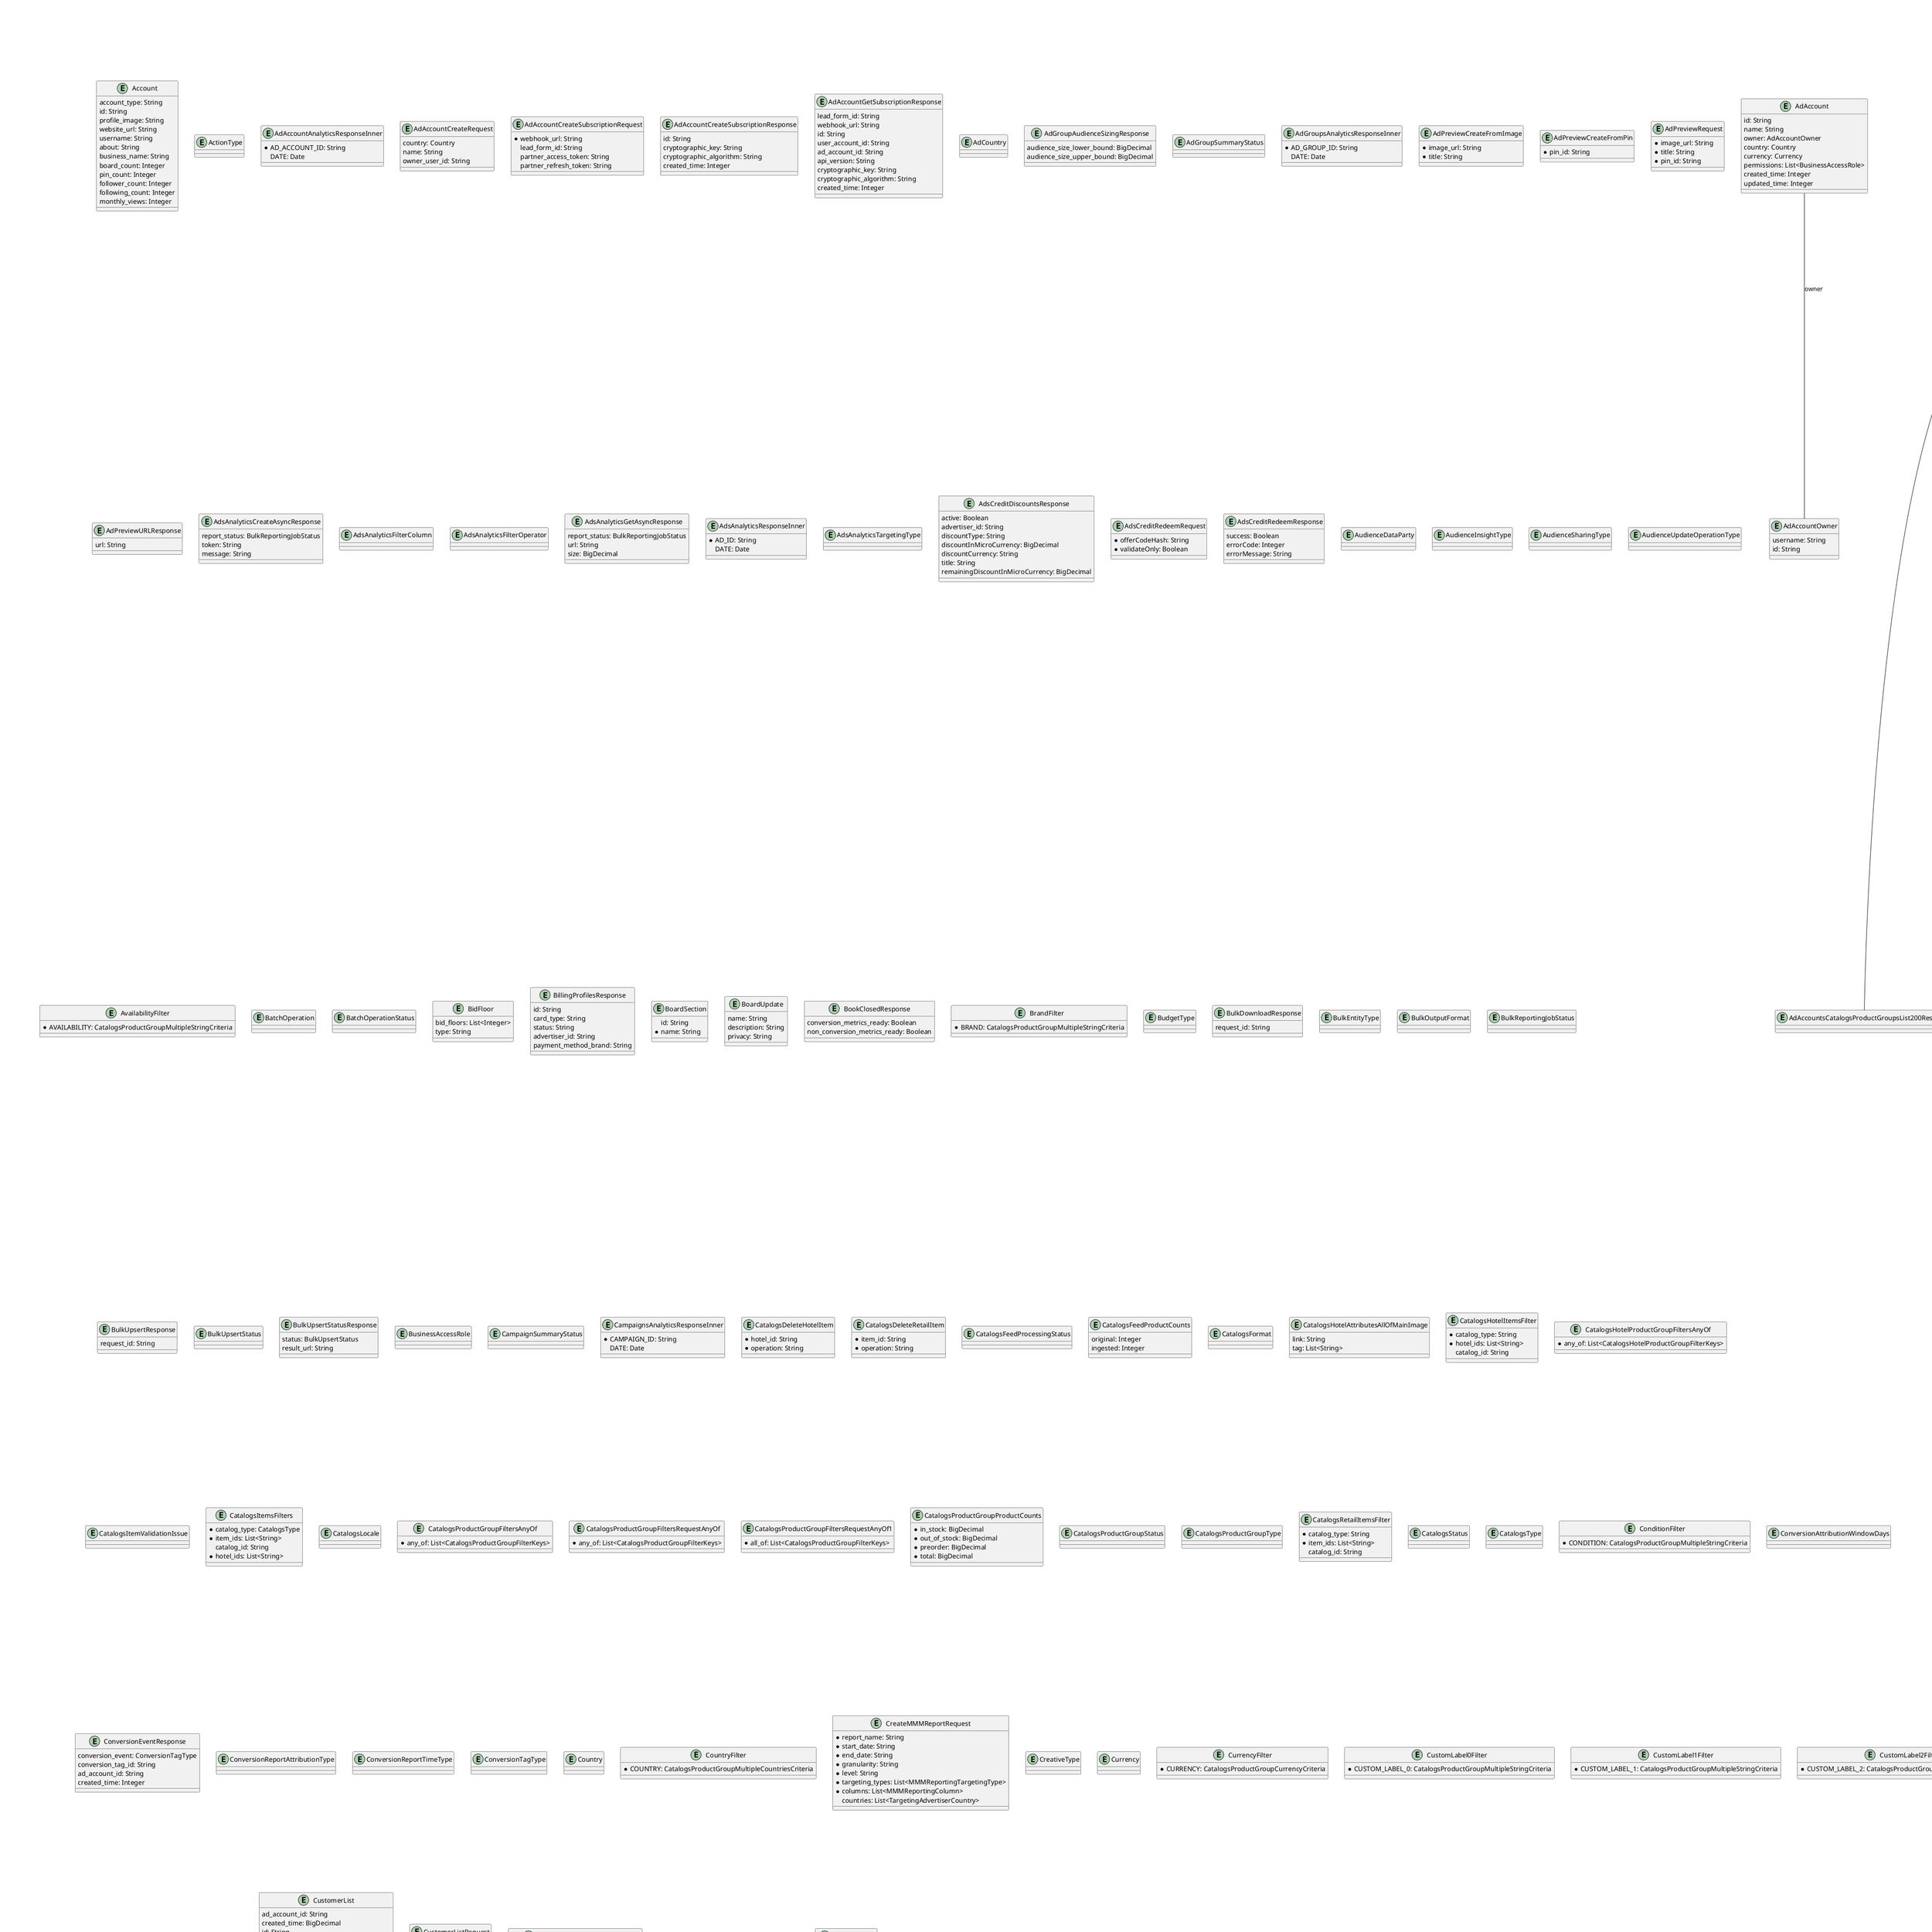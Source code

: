 @startuml

title Pinterest REST API Schemas Diagram

entity Account {
    account_type: String
    id: String
    profile_image: String
    website_url: String
    username: String
    about: String
    business_name: String
    board_count: Integer
    pin_count: Integer
    follower_count: Integer
    following_count: Integer
    monthly_views: Integer
}

entity ActionType {
}

entity AdAccount {
    id: String
    name: String
    owner: AdAccountOwner
    country: Country
    currency: Currency
    permissions: List<BusinessAccessRole>
    created_time: Integer
    updated_time: Integer
}

entity AdAccountAnalyticsResponseInner {
    * AD_ACCOUNT_ID: String
    DATE: Date
}

entity AdAccountCreateRequest {
    country: Country
    name: String
    owner_user_id: String
}

entity AdAccountCreateSubscriptionRequest {
    * webhook_url: String
    lead_form_id: String
    partner_access_token: String
    partner_refresh_token: String
}

entity AdAccountCreateSubscriptionResponse {
    id: String
    cryptographic_key: String
    cryptographic_algorithm: String
    created_time: Integer
}

entity AdAccountGetSubscriptionResponse {
    lead_form_id: String
    webhook_url: String
    id: String
    user_account_id: String
    ad_account_id: String
    api_version: String
    cryptographic_key: String
    cryptographic_algorithm: String
    created_time: Integer
}

entity AdAccountOwner {
    username: String
    id: String
}

entity AdAccountsCatalogsProductGroupsList200Response {
}

entity AdAccountsCountryResponse {
    items: List<AdAccountsCountryResponseData>
}

entity AdAccountsCountryResponseData {
    code: AdCountry
    currency: String
    index: BigDecimal
    name: String
}

entity AdAccountsList200Response {
}

entity AdAccountsSubscriptionsGetList200Response {
}

entity AdArrayResponse {
    items: List<AdArrayResponseElement>
}

entity AdArrayResponseElement {
    data: AdResponse
    exceptions: Exception
}

entity AdCommon {
    ad_group_id: String
    android_deep_link: String
    carousel_android_deep_links: List<String>
    carousel_destination_urls: List<String>
    carousel_ios_deep_links: List<String>
    click_tracking_url: String
    creative_type: CreativeType
    destination_url: String
    ios_deep_link: String
    is_pin_deleted: Boolean
    is_removable: Boolean
    name: String
    status: EntityStatus
    tracking_urls: AdCommonTrackingUrls
    view_tracking_url: String
    lead_form_id: String
    grid_click_type: GridClickType
    customizable_cta_type: String
    quiz_pin_data: AdCommonQuizPinData
}

entity AdCommonQuizPinData {
}

entity AdCommonTrackingUrls {
}

entity AdCountry {
}

entity AdCreateRequest {
}

entity AdGroupArrayResponse {
    items: List<AdGroupArrayResponseElement>
}

entity AdGroupArrayResponseElement {
    data: AdGroupResponse
    exceptions: List<Exception>
}

entity AdGroupAudienceSizingRequest {
    auto_targeting_enabled: Boolean
    placement_group: PlacementGroupType
    creative_types: List<String>
    targeting_spec: TargetingSpec
    product_group_ids: List<String>
    keywords: List<AdGroupAudienceSizingRequestKeywordsInner>
}

entity AdGroupAudienceSizingRequestKeywordsInner {
    * match_type: MatchTypeResponse
    * value: String
}

entity AdGroupAudienceSizingResponse {
    audience_size_lower_bound: BigDecimal
    audience_size_upper_bound: BigDecimal
}

entity AdGroupCommon {
    name: String
    status: EntityStatus
    budget_in_micro_currency: Integer
    bid_in_micro_currency: Integer
    optimization_goal_metadata: AdGroupCommonOptimizationGoalMetadata
    budget_type: BudgetType
    start_time: Integer
    end_time: Integer
    targeting_spec: TargetingSpec
    lifetime_frequency_cap: Integer
    tracking_urls: AdGroupCommonTrackingUrls
    auto_targeting_enabled: Boolean
    placement_group: PlacementGroupType
    pacing_delivery_type: PacingDeliveryType
    campaign_id: String
    billable_event: ActionType
    bid_strategy_type: String
}

entity AdGroupCommonOptimizationGoalMetadata {
}

entity AdGroupCommonTrackingUrls {
}

entity AdGroupCreateRequest {
}

entity AdGroupResponse {
}

entity AdGroupSummaryStatus {
}

entity AdGroupUpdateRequest {
}

entity AdGroupsAnalyticsResponseInner {
    * AD_GROUP_ID: String
    DATE: Date
}

entity AdGroupsList200Response {
}

entity AdPinId {
    pin_id: String
}

entity AdPreviewCreateFromImage {
    * image_url: String
    * title: String
}

entity AdPreviewCreateFromPin {
    * pin_id: String
}

entity AdPreviewRequest {
    * image_url: String
    * title: String
    * pin_id: String
}

entity AdPreviewURLResponse {
    url: String
}

entity AdResponse {
}

entity AdUpdateRequest {
}

entity AdsAnalyticsCreateAsyncRequest {
    * start_date: String
    * end_date: String
    * granularity: Granularity
    click_window_days: ConversionAttributionWindowDays
    engagement_window_days: ConversionAttributionWindowDays
    view_window_days: ConversionAttributionWindowDays
    conversion_report_time: ConversionReportTimeType
    attribution_types: List<ConversionReportAttributionType>
    campaign_ids: List<String>
    campaign_statuses: List<CampaignSummaryStatus>
    campaign_objective_types: List<ObjectiveType>
    ad_group_ids: List<String>
    ad_group_statuses: List<AdGroupSummaryStatus>
    ad_ids: List<String>
    ad_statuses: List<PinPromotionSummaryStatus>
    product_group_ids: List<String>
    product_group_statuses: List<ProductGroupSummaryStatus>
    product_item_ids: List<String>
    targeting_types: List<AdsAnalyticsTargetingType>
    metrics_filters: List<AdsAnalyticsMetricsFilter>
    * columns: List<ReportingColumnAsync>
    * level: MetricsReportingLevel
    report_format: DataOutputFormat
}

entity AdsAnalyticsCreateAsyncResponse {
    report_status: BulkReportingJobStatus
    token: String
    message: String
}

entity AdsAnalyticsFilterColumn {
}

entity AdsAnalyticsFilterOperator {
}

entity AdsAnalyticsGetAsyncResponse {
    report_status: BulkReportingJobStatus
    url: String
    size: BigDecimal
}

entity AdsAnalyticsMetricsFilter {
    * field: AdsAnalyticsFilterColumn
    * operator: AdsAnalyticsFilterOperator
    * values: List<BigDecimal>
}

entity AdsAnalyticsResponseInner {
    * AD_ID: String
    DATE: Date
}

entity AdsAnalyticsTargetingType {
}

entity AdsCreditDiscountsResponse {
    active: Boolean
    advertiser_id: String
    discountType: String
    discountInMicroCurrency: BigDecimal
    discountCurrency: String
    title: String
    remainingDiscountInMicroCurrency: BigDecimal
}

entity AdsCreditRedeemRequest {
    * offerCodeHash: String
    * validateOnly: Boolean
}

entity AdsCreditRedeemResponse {
    success: Boolean
    errorCode: Integer
    errorMessage: String
}

entity AdsCreditsDiscountsGet200Response {
}

entity AdsList200Response {
}

entity AnalyticsDailyMetrics {
    data_status: DataStatus
    date: String
    metrics: Map
}

entity AnalyticsMetricsResponse {
    summary_metrics: Map
    daily_metrics: List<AnalyticsDailyMetrics>
}

entity Audience {
    ad_account_id: String
    id: String
    name: String
    audience_type: String
    description: String
    rule: AudienceRule
    size: Integer
    status: String
    type: String
    created_timestamp: Integer
    updated_timestamp: Integer
}

entity AudienceCategory {
    key: String
    name: String
    ratio: BigDecimal
    index: BigDecimal
    id: String
    subcategories: List<AudienceSubcategory>
}

entity AudienceCommon {
    ad_account_id: String
    name: String
    rule: AudienceRule
}

entity AudienceCreateCustomRequest {
}

entity AudienceCreateRequest {
}

entity AudienceCreateRequest1AudienceType {
}

entity AudienceDataParty {
}

entity AudienceDefinition {
    date: String
    type: String
    scope: String
}

entity AudienceDefinitionResponse {
    items: List<AudienceDefinition>
}

entity AudienceDemographicValue {
    key: String
    name: String
    ratio: BigDecimal
}

entity AudienceDemographics {
    ages: List<AudienceDemographicValue>
    genders: List<AudienceDemographicValue>
    devices: List<AudienceDemographicValue>
    metros: List<AudienceDemographicValue>
    countries: List<AudienceDemographicValue>
}

entity AudienceInsightCategoryArrayResponse {
    items: List<AudienceInsightCategoryCommon>
}

entity AudienceInsightCategoryCommon {
    key: String
    name: String
    ratio: BigDecimal
    index: BigDecimal
    id: String
}

entity AudienceInsightType {
}

entity AudienceInsightsResponse {
    categories: List<AudienceCategory>
    demographics: AudienceDemographics
    type: AudienceInsightType
    date: String
    size: Integer
    size_is_upper_bound: Boolean
}

entity AudienceRule {
    country: String
    customer_list_id: String
    engagement_domain: List<String>
    engagement_type: String
    event: String
    event_data: PinterestTagEventData
    percentage: Integer
    pin_id: List<String>
    prefill: Boolean
    retention_days: Integer
    seed_id: List<String>
    url: List<String>
    visitor_source_id: String
    event_source: Object
    ingestion_source: Object
    engager_type: Integer
    campaign_id: List<String>
    ad_id: List<String>
    objective_type: List<ObjectiveType>
    ad_account_id: String
}

entity AudienceSharingType {
}

entity AudienceSubcategory {
    key: String
    name: String
    ratio: BigDecimal
    index: BigDecimal
    id: String
}

entity AudienceType {
}

entity AudienceUpdateOperationType {
}

entity AudienceUpdateRequest {
}

entity AudiencesList200Response {
}

entity AvailabilityFilter {
    * AVAILABILITY: CatalogsProductGroupMultipleStringCriteria
}

entity BatchOperation {
}

entity BatchOperationStatus {
}

entity BidFloor {
    bid_floors: List<Integer>
    type: String
}

entity BidFloorRequest {
    * bid_floor_specs: List<BidFloorSpec>
    targeting_spec: TargetingSpec
}

entity BidFloorSpec {
    countries: List<Country>
    * currency: Currency
    objective_type: ObjectiveType
    * billable_event: ActionType
    optimization_goal_metadata: OptimizationGoalMetadata
    creative_type: CreativeType
}

entity BillingProfilesGet200Response {
}

entity BillingProfilesResponse {
    id: String
    card_type: String
    status: String
    advertiser_id: String
    payment_method_brand: String
}

entity Board {
    id: String
    created_at: Date
    board_pins_modified_at: Date
    * name: String
    description: String
    collaborator_count: Integer
    pin_count: Integer
    follower_count: Integer
    media: BoardMedia
    owner: BoardOwner
    privacy: String
}

entity BoardMedia {
    image_cover_url: String
    pin_thumbnail_urls: List<String>
}

entity BoardOwner {
}

entity BoardSection {
    id: String
    * name: String
}

entity BoardSectionsList200Response {
}

entity BoardUpdate {
    name: String
    description: String
    privacy: String
}

entity BoardsList200Response {
}

entity BoardsListPins200Response {
}

entity BoardsUserFollowsList200Response {
}

entity BookClosedResponse {
    conversion_metrics_ready: Boolean
    non_conversion_metrics_ready: Boolean
}

entity BrandFilter {
    * BRAND: CatalogsProductGroupMultipleStringCriteria
}

entity BudgetType {
}

entity BulkDownloadRequest {
    entity_types: List<BulkEntityType>
    entity_ids: List<String>
    updated_since: String
    campaign_filter: BulkDownloadRequestCampaignFilter
    output_format: BulkOutputFormat
}

entity BulkDownloadRequestCampaignFilter {
    start_time: String
    end_time: String
    name: String
    campaign_status: List<CampaignSummaryStatus>
    objective_type: List<ObjectiveType>
}

entity BulkDownloadResponse {
    request_id: String
}

entity BulkEntityType {
}

entity BulkOutputFormat {
}

entity BulkReportingJobStatus {
}

entity BulkUpsertRequest {
    create: BulkUpsertRequestCreate
    update: BulkUpsertRequestUpdate
}

entity BulkUpsertRequestCreate {
    campaigns: List<CampaignCreateRequest>
    ad_groups: List<AdGroupCreateRequest>
    ads: List<AdCreateRequest>
    product_groups: List<ProductGroupPromotionCreateRequest>
    keywords: List<KeywordsRequest>
}

entity BulkUpsertRequestUpdate {
    campaigns: List<CampaignUpdateRequest>
    ad_groups: List<AdGroupUpdateRequest>
    ads: List<AdUpdateRequest>
    product_groups: List<ProductGroupPromotionUpdateRequest>
    keywords: List<KeywordUpdate>
}

entity BulkUpsertResponse {
    request_id: String
}

entity BulkUpsertStatus {
}

entity BulkUpsertStatusResponse {
    status: BulkUpsertStatus
    result_url: String
}

entity BusinessAccessRole {
}

entity CampaignCommon {
    ad_account_id: String
    name: String
    status: EntityStatus
    lifetime_spend_cap: Integer
    daily_spend_cap: Integer
    order_line_id: String
    tracking_urls: AdCommonTrackingUrls
    start_time: Integer
    end_time: Integer
    summary_status: CampaignSummaryStatus
}

entity CampaignCreateCommon {
}

entity CampaignCreateRequest {
}

entity CampaignCreateResponse {
    items: List<CampaignCreateResponseItem>
}

entity CampaignCreateResponseData {
}

entity CampaignCreateResponseItem {
    data: CampaignCreateResponseData
    exceptions: List<Exception>
}

entity CampaignId {
    id: String
}

entity CampaignResponse {
}

entity CampaignSummaryStatus {
}

entity CampaignUpdateRequest {
}

entity CampaignUpdateResponse {
}

entity CampaignsAnalyticsResponseInner {
    * CAMPAIGN_ID: String
    DATE: Date
}

entity CampaignsList200Response {
}

entity Catalog {
}

entity CatalogProductGroup {
    id: String
    merchant_id: String
    name: String
    filters: Object
    filter_v2: Object
    type: Board
    status: EntityStatus
    feed_profile_id: String
    created_at: Integer
    last_update: Integer
    product_count: Integer
    featured_position: Integer
}

entity CatalogsCreateHotelItem {
    * hotel_id: String
    * operation: String
    * attributes: CatalogsHotelAttributes
}

entity CatalogsCreateRetailItem {
    * item_id: String
    * operation: String
    * attributes: ItemAttributes
}

entity CatalogsDbItem {
    created_at: Date
    id: String
    updated_at: Date
}

entity CatalogsDeleteHotelItem {
    * hotel_id: String
    * operation: String
}

entity CatalogsDeleteRetailItem {
    * item_id: String
    * operation: String
}

entity CatalogsFeed {
    created_at: Date
    id: String
    updated_at: Date
    * name: String
    * format: CatalogsFormat
    * catalog_type: CatalogsType
    * credentials: CatalogsFeedCredentials
    * location: String
    * preferred_processing_schedule: CatalogsFeedProcessingSchedule
    * status: CatalogsStatus
    * default_currency: NullableCurrency
    * default_locale: String
    * default_country: Country
    * default_availability: ProductAvailabilityType
    * catalog_id: String
}

entity CatalogsFeedCredentials {
    * password: String
    * username: String
}

entity CatalogsFeedIngestionDetails {
    * errors: CatalogsFeedIngestionErrors
    * info: CatalogsFeedIngestionInfo
    * warnings: CatalogsFeedIngestionWarnings
}

entity CatalogsFeedIngestionErrors {
    LINE_LEVEL_INTERNAL_ERROR: Integer
    LARGE_PRODUCT_COUNT_DECREASE: Integer
    ACCOUNT_FLAGGED: Integer
    IMAGE_LEVEL_INTERNAL_ERROR: Integer
    IMAGE_FILE_NOT_ACCESSIBLE: Integer
    IMAGE_MALFORMED_URL: Integer
    IMAGE_FILE_NOT_FOUND: Integer
    IMAGE_INVALID_FILE: Integer
}

entity CatalogsFeedIngestionInfo {
    IN_STOCK: Integer
    OUT_OF_STOCK: Integer
    PREORDER: Integer
}

entity CatalogsFeedIngestionWarnings {
    ADDITIONAL_IMAGE_LEVEL_INTERNAL_ERROR: Integer
    ADDITIONAL_IMAGE_FILE_NOT_ACCESSIBLE: Integer
    ADDITIONAL_IMAGE_MALFORMED_URL: Integer
    ADDITIONAL_IMAGE_FILE_NOT_FOUND: Integer
    ADDITIONAL_IMAGE_INVALID_FILE: Integer
    HOTEL_PRICE_HEADER_IS_PRESENT: Integer
}

entity CatalogsFeedProcessingResult {
}

entity CatalogsFeedProcessingSchedule {
    * time: String
    * timezone: String
}

entity CatalogsFeedProcessingStatus {
}

entity CatalogsFeedProductCounts {
    original: Integer
    ingested: Integer
}

entity CatalogsFeedValidationDetails {
    * errors: CatalogsFeedValidationErrors
    * warnings: CatalogsFeedValidationWarnings
}

entity CatalogsFeedValidationErrors {
    FETCH_ERROR: Integer
    FETCH_INACTIVE_FEED_ERROR: Integer
    ENCODING_ERROR: Integer
    DELIMITER_ERROR: Integer
    REQUIRED_COLUMNS_MISSING: Integer
    DUPLICATE_PRODUCTS: Integer
    IMAGE_LINK_INVALID: Integer
    ITEMID_MISSING: Integer
    TITLE_MISSING: Integer
    DESCRIPTION_MISSING: Integer
    PRODUCT_LINK_MISSING: Integer
    IMAGE_LINK_MISSING: Integer
    AVAILABILITY_INVALID: Integer
    PRODUCT_PRICE_INVALID: Integer
    LINK_FORMAT_INVALID: Integer
    PARSE_LINE_ERROR: Integer
    ADWORDS_FORMAT_INVALID: Integer
    INTERNAL_SERVICE_ERROR: Integer
    NO_VERIFIED_DOMAIN: Integer
    ADULT_INVALID: Integer
    IMAGE_LINK_LENGTH_TOO_LONG: Integer
    INVALID_DOMAIN: Integer
    FEED_LENGTH_TOO_LONG: Integer
    LINK_LENGTH_TOO_LONG: Integer
    MALFORMED_XML: Integer
    PRICE_MISSING: Integer
    FEED_TOO_SMALL: Integer
    MAX_ITEMS_PER_ITEM_GROUP_EXCEEDED: Integer
    ITEM_MAIN_IMAGE_DOWNLOAD_FAILURE: Integer
    PINJOIN_CONTENT_UNSAFE: Integer
    BLOCKLISTED_IMAGE_SIGNATURE: Integer
    LIST_PRICE_INVALID: Integer
    PRICE_CANNOT_BE_DETERMINED: Integer
}

entity CatalogsFeedValidationWarnings {
    AD_LINK_FORMAT_WARNING: Integer
    AD_LINK_SAME_AS_LINK: Integer
    TITLE_LENGTH_TOO_LONG: Integer
    DESCRIPTION_LENGTH_TOO_LONG: Integer
    GENDER_INVALID: Integer
    AGE_GROUP_INVALID: Integer
    SIZE_TYPE_INVALID: Integer
    SIZE_SYSTEM_INVALID: Integer
    LINK_FORMAT_WARNING: Integer
    SALES_PRICE_INVALID: Integer
    PRODUCT_CATEGORY_DEPTH_WARNING: Integer
    ADWORDS_FORMAT_WARNING: Integer
    ADWORDS_SAME_AS_LINK: Integer
    DUPLICATE_HEADERS: Integer
    FETCH_SAME_SIGNATURE: Integer
    ADDITIONAL_IMAGE_LINK_LENGTH_TOO_LONG: Integer
    ADDITIONAL_IMAGE_LINK_WARNING: Integer
    IMAGE_LINK_WARNING: Integer
    SHIPPING_INVALID: Integer
    TAX_INVALID: Integer
    SHIPPING_WEIGHT_INVALID: Integer
    EXPIRATION_DATE_INVALID: Integer
    AVAILABILITY_DATE_INVALID: Integer
    SALE_DATE_INVALID: Integer
    WEIGHT_UNIT_INVALID: Integer
    IS_BUNDLE_INVALID: Integer
    UPDATED_TIME_INVALID: Integer
    CUSTOM_LABEL_LENGTH_TOO_LONG: Integer
    PRODUCT_TYPE_LENGTH_TOO_LONG: Integer
    TOO_MANY_ADDITIONAL_IMAGE_LINKS: Integer
    MULTIPACK_INVALID: Integer
    INDEXED_PRODUCT_COUNT_LARGE_DELTA: Integer
    ITEM_ADDITIONAL_IMAGE_DOWNLOAD_FAILURE: Integer
    OPTIONAL_PRODUCT_CATEGORY_MISSING: Integer
    OPTIONAL_PRODUCT_CATEGORY_INVALID: Integer
    OPTIONAL_CONDITION_MISSING: Integer
    OPTIONAL_CONDITION_INVALID: Integer
    IOS_DEEP_LINK_INVALID: Integer
    ANDROID_DEEP_LINK_INVALID: Integer
    UTM_SOURCE_AUTO_CORRECTED: Integer
    COUNTRY_DOES_NOT_MAP_TO_CURRENCY: Integer
    MIN_AD_PRICE_INVALID: Integer
    GTIN_INVALID: Integer
    INCONSISTENT_CURRENCY_VALUES: Integer
    SALES_PRICE_TOO_LOW: Integer
    SHIPPING_WIDTH_INVALID: Integer
    SHIPPING_HEIGHT_INVALID: Integer
    SALES_PRICE_TOO_HIGH: Integer
    MPN_INVALID: Integer
}

entity CatalogsFeedsCreateRequest {
    default_currency: NullableCurrency
    * name: String
    * format: CatalogsFormat
    default_locale: CatalogsFeedsCreateRequestDefaultLocale
    credentials: CatalogsFeedCredentials
    * location: String
    preferred_processing_schedule: CatalogsFeedProcessingSchedule
    default_country: Country
    default_availability: ProductAvailabilityType
}

entity CatalogsFeedsCreateRequestDefaultLocale {
}

entity CatalogsFeedsUpdateRequest {
    default_availability: ProductAvailabilityType
    default_currency: NullableCurrency
    name: String
    format: CatalogsFormat
    credentials: CatalogsFeedCredentials
    location: String
    preferred_processing_schedule: CatalogsFeedProcessingSchedule
    status: CatalogsStatus
}

entity CatalogsFormat {
}

entity CatalogsHotelAddress {
    addr1: String
    city: String
    region: String
    country: String
    postal_code: String
}

entity CatalogsHotelAttributes {
}

entity CatalogsHotelAttributesAllOfMainImage {
    link: String
    tag: List<String>
}

entity CatalogsHotelBatchItem {
    * hotel_id: String
    * operation: String
    * attributes: CatalogsUpdatableHotelAttributes
}

entity CatalogsHotelBatchRequest {
    * catalog_type: CatalogsType
    * country: Country
    * language: Language
    * items: List<CatalogsHotelBatchItem>
    catalog_id: String
}

entity CatalogsHotelFeed {
}

entity CatalogsHotelFeedsCreateRequest {
    default_currency: NullableCurrency
    * name: String
    * format: CatalogsFormat
    * default_locale: CatalogsFeedsCreateRequestDefaultLocale
    credentials: CatalogsFeedCredentials
    * location: String
    preferred_processing_schedule: CatalogsFeedProcessingSchedule
    * catalog_type: CatalogsType
    catalog_id: String
}

entity CatalogsHotelFeedsUpdateRequest {
    default_currency: NullableCurrency
    name: String
    format: CatalogsFormat
    credentials: CatalogsFeedCredentials
    location: String
    preferred_processing_schedule: CatalogsFeedProcessingSchedule
    status: CatalogsStatus
    * catalog_type: CatalogsType
}

entity CatalogsHotelGuestRatings {
    score: BigDecimal
    number_of_reviewers: Integer
    max_score: BigDecimal
    rating_system: String
}

entity CatalogsHotelItemErrorResponse {
    * catalog_type: CatalogsType
    hotel_id: String
    errors: List<ItemValidationEvent>
}

entity CatalogsHotelItemResponse {
    * catalog_type: CatalogsType
    hotel_id: String
    pins: List<Pin>
    attributes: CatalogsHotelAttributes
}

entity CatalogsHotelItemsBatch {
    batch_id: String
    created_time: Date
    completed_time: Date
    status: BatchOperationStatus
    * catalog_type: CatalogsType
    items: List<HotelProcessingRecord>
}

entity CatalogsHotelItemsFilter {
    * catalog_type: String
    * hotel_ids: List<String>
    catalog_id: String
}

entity CatalogsHotelProductGroup {
    * catalog_type: String
    * id: String
    name: String
    description: String
    * filters: CatalogsHotelProductGroupFilters
    created_at: Integer
    updated_at: Integer
    * catalog_id: String
}

entity CatalogsHotelProductGroupCreateRequest {
    * catalog_type: String
    * name: String
    description: String
    * filters: CatalogsHotelProductGroupFilters
    * catalog_id: String
}

entity CatalogsHotelProductGroupFilterKeys {
    * PRICE: CatalogsProductGroupPricingCurrencyCriteria
    * HOTEL_ID: CatalogsProductGroupMultipleStringCriteria
    * BRAND: CatalogsProductGroupMultipleStringCriteria
    * CUSTOM_LABEL_0: CatalogsProductGroupMultipleStringCriteria
    * CUSTOM_LABEL_1: CatalogsProductGroupMultipleStringCriteria
    * CUSTOM_LABEL_2: CatalogsProductGroupMultipleStringCriteria
    * CUSTOM_LABEL_3: CatalogsProductGroupMultipleStringCriteria
    * CUSTOM_LABEL_4: CatalogsProductGroupMultipleStringCriteria
    * COUNTRY: CatalogsProductGroupMultipleCountriesCriteria
}

entity CatalogsHotelProductGroupFilters {
    * any_of: List<CatalogsHotelProductGroupFilterKeys>
    * all_of: List<CatalogsHotelProductGroupFilterKeys>
}

entity CatalogsHotelProductGroupFiltersAnyOf {
    * any_of: List<CatalogsHotelProductGroupFilterKeys>
}

entity CatalogsHotelProductGroupUpdateRequest {
    catalog_type: String
    name: String
    description: String
    filters: CatalogsHotelProductGroupFilters
}

entity CatalogsItemValidationDetails {
    * attribute_name: NullableCatalogsItemFieldType
    * provided_value: String
}

entity CatalogsItemValidationErrors {
    ADULT_INVALID: CatalogsItemValidationDetails
    ADWORDS_FORMAT_INVALID: CatalogsItemValidationDetails
    AVAILABILITY_INVALID: CatalogsItemValidationDetails
    BLOCKLISTED_IMAGE_SIGNATURE: CatalogsItemValidationDetails
    DESCRIPTION_MISSING: CatalogsItemValidationDetails
    DUPLICATE_PRODUCTS: CatalogsItemValidationDetails
    IMAGE_LINK_INVALID: CatalogsItemValidationDetails
    IMAGE_LINK_LENGTH_TOO_LONG: CatalogsItemValidationDetails
    IMAGE_LINK_MISSING: CatalogsItemValidationDetails
    INVALID_DOMAIN: CatalogsItemValidationDetails
    ITEMID_MISSING: CatalogsItemValidationDetails
    ITEM_MAIN_IMAGE_DOWNLOAD_FAILURE: CatalogsItemValidationDetails
    LINK_FORMAT_INVALID: CatalogsItemValidationDetails
    LINK_LENGTH_TOO_LONG: CatalogsItemValidationDetails
    LIST_PRICE_INVALID: CatalogsItemValidationDetails
    MAX_ITEMS_PER_ITEM_GROUP_EXCEEDED: CatalogsItemValidationDetails
    PARSE_LINE_ERROR: CatalogsItemValidationDetails
    PINJOIN_CONTENT_UNSAFE: CatalogsItemValidationDetails
    PRICE_CANNOT_BE_DETERMINED: CatalogsItemValidationDetails
    PRICE_MISSING: CatalogsItemValidationDetails
    PRODUCT_LINK_MISSING: CatalogsItemValidationDetails
    PRODUCT_PRICE_INVALID: CatalogsItemValidationDetails
    TITLE_MISSING: CatalogsItemValidationDetails
}

entity CatalogsItemValidationIssue {
}

entity CatalogsItemValidationIssues {
    * item_number: Integer
    * item_id: String
    * errors: CatalogsItemValidationErrors
    * warnings: CatalogsItemValidationWarnings
}

entity CatalogsItemValidationWarnings {
    AD_LINK_FORMAT_WARNING: CatalogsItemValidationDetails
    AD_LINK_SAME_AS_LINK: CatalogsItemValidationDetails
    ADDITIONAL_IMAGE_LINK_LENGTH_TOO_LONG: CatalogsItemValidationDetails
    ADDITIONAL_IMAGE_LINK_WARNING: CatalogsItemValidationDetails
    ADWORDS_FORMAT_WARNING: CatalogsItemValidationDetails
    ADWORDS_SAME_AS_LINK: CatalogsItemValidationDetails
    AGE_GROUP_INVALID: CatalogsItemValidationDetails
    SIZE_SYSTEM_INVALID: CatalogsItemValidationDetails
    ANDROID_DEEP_LINK_INVALID: CatalogsItemValidationDetails
    AVAILABILITY_DATE_INVALID: CatalogsItemValidationDetails
    COUNTRY_DOES_NOT_MAP_TO_CURRENCY: CatalogsItemValidationDetails
    CUSTOM_LABEL_LENGTH_TOO_LONG: CatalogsItemValidationDetails
    DESCRIPTION_LENGTH_TOO_LONG: CatalogsItemValidationDetails
    EXPIRATION_DATE_INVALID: CatalogsItemValidationDetails
    GENDER_INVALID: CatalogsItemValidationDetails
    GTIN_INVALID: CatalogsItemValidationDetails
    IMAGE_LINK_WARNING: CatalogsItemValidationDetails
    IOS_DEEP_LINK_INVALID: CatalogsItemValidationDetails
    IS_BUNDLE_INVALID: CatalogsItemValidationDetails
    ITEM_ADDITIONAL_IMAGE_DOWNLOAD_FAILURE: CatalogsItemValidationDetails
    LINK_FORMAT_WARNING: CatalogsItemValidationDetails
    MIN_AD_PRICE_INVALID: CatalogsItemValidationDetails
    MPN_INVALID: CatalogsItemValidationDetails
    MULTIPACK_INVALID: CatalogsItemValidationDetails
    OPTIONAL_CONDITION_INVALID: CatalogsItemValidationDetails
    OPTIONAL_CONDITION_MISSING: CatalogsItemValidationDetails
    OPTIONAL_PRODUCT_CATEGORY_INVALID: CatalogsItemValidationDetails
    OPTIONAL_PRODUCT_CATEGORY_MISSING: CatalogsItemValidationDetails
    PRODUCT_CATEGORY_DEPTH_WARNING: CatalogsItemValidationDetails
    PRODUCT_TYPE_LENGTH_TOO_LONG: CatalogsItemValidationDetails
    SALES_PRICE_INVALID: CatalogsItemValidationDetails
    SALES_PRICE_TOO_LOW: CatalogsItemValidationDetails
    SALES_PRICE_TOO_HIGH: CatalogsItemValidationDetails
    SALE_DATE_INVALID: CatalogsItemValidationDetails
    SHIPPING_INVALID: CatalogsItemValidationDetails
    SHIPPING_HEIGHT_INVALID: CatalogsItemValidationDetails
    SHIPPING_WEIGHT_INVALID: CatalogsItemValidationDetails
    SHIPPING_WIDTH_INVALID: CatalogsItemValidationDetails
    SIZE_TYPE_INVALID: CatalogsItemValidationDetails
    TAX_INVALID: CatalogsItemValidationDetails
    TITLE_LENGTH_TOO_LONG: CatalogsItemValidationDetails
    TOO_MANY_ADDITIONAL_IMAGE_LINKS: CatalogsItemValidationDetails
    UTM_SOURCE_AUTO_CORRECTED: CatalogsItemValidationDetails
    WEIGHT_UNIT_INVALID: CatalogsItemValidationDetails
}

entity CatalogsItems {
    items: List<ItemResponse>
}

entity CatalogsItemsBatch {
    * catalog_type: CatalogsType
    batch_id: String
    created_time: Date
    completed_time: Date
    status: BatchOperationStatus
    items: List<HotelProcessingRecord>
}

entity CatalogsItemsBatchRequest {
    * country: Country
    * language: Language
    * operation: BatchOperation
    * items: List<ItemDeleteBatchRecord>
}

entity CatalogsItemsCreateBatchRequest {
    * country: Country
    * language: Language
    * operation: BatchOperation
    * items: List<ItemCreateBatchRecord>
}

entity CatalogsItemsDeleteBatchRequest {
    * country: Country
    * language: Language
    * operation: BatchOperation
    * items: List<ItemDeleteBatchRecord>
}

entity CatalogsItemsDeleteDiscontinuedBatchRequest {
    * country: Country
    * language: Language
    * operation: BatchOperation
    * items: List<ItemDeleteDiscontinuedBatchRecord>
}

entity CatalogsItemsFilters {
    * catalog_type: CatalogsType
    * item_ids: List<String>
    catalog_id: String
    * hotel_ids: List<String>
}

entity CatalogsItemsUpdateBatchRequest {
    * country: Country
    * language: Language
    * operation: BatchOperation
    * items: List<ItemUpdateBatchRecord>
}

entity CatalogsItemsUpsertBatchRequest {
    * country: Country
    * language: Language
    * operation: BatchOperation
    * items: List<ItemUpsertBatchRecord>
}

entity CatalogsList200Response {
}

entity CatalogsListProductsByFilterRequest {
    * feed_id: String
    * filters: CatalogsProductGroupFilters
}

entity CatalogsListProductsByFilterRequestOneOf {
    * feed_id: String
    * filters: CatalogsProductGroupFilters
}

entity CatalogsLocale {
}

entity CatalogsProduct {
    * metadata: CatalogsProductMetadata
    * pin: Pin
}

entity CatalogsProductGroup {
    * id: String
    name: String
    description: String
    * filters: CatalogsProductGroupFilters
    is_featured: Boolean
    type: CatalogsProductGroupType
    status: CatalogsProductGroupStatus
    created_at: Integer
    updated_at: Integer
    * feed_id: String
    catalog_type: String
}

entity CatalogsProductGroupCreateRequest {
    * name: String
    description: String
    is_featured: Boolean
    * filters: CatalogsProductGroupFiltersRequest
    * feed_id: String
}

entity CatalogsProductGroupCurrencyCriteria {
    * values: NonNullableCatalogsCurrency
    negated: Boolean
}

entity CatalogsProductGroupFilterKeys {
    * MIN_PRICE: CatalogsProductGroupPricingCriteria
    * MAX_PRICE: CatalogsProductGroupPricingCriteria
    * CURRENCY: CatalogsProductGroupCurrencyCriteria
    * ITEM_ID: CatalogsProductGroupMultipleStringCriteria
    * AVAILABILITY: CatalogsProductGroupMultipleStringCriteria
    * BRAND: CatalogsProductGroupMultipleStringCriteria
    * CONDITION: CatalogsProductGroupMultipleStringCriteria
    * CUSTOM_LABEL_0: CatalogsProductGroupMultipleStringCriteria
    * CUSTOM_LABEL_1: CatalogsProductGroupMultipleStringCriteria
    * CUSTOM_LABEL_2: CatalogsProductGroupMultipleStringCriteria
    * CUSTOM_LABEL_3: CatalogsProductGroupMultipleStringCriteria
    * CUSTOM_LABEL_4: CatalogsProductGroupMultipleStringCriteria
    * ITEM_GROUP_ID: CatalogsProductGroupMultipleStringCriteria
    * GENDER: CatalogsProductGroupMultipleGenderCriteria
    * PRODUCT_TYPE_4: CatalogsProductGroupMultipleStringListCriteria
    * PRODUCT_TYPE_3: CatalogsProductGroupMultipleStringListCriteria
    * PRODUCT_TYPE_2: CatalogsProductGroupMultipleStringListCriteria
    * PRODUCT_TYPE_1: CatalogsProductGroupMultipleStringListCriteria
    * PRODUCT_TYPE_0: CatalogsProductGroupMultipleStringListCriteria
    * GOOGLE_PRODUCT_CATEGORY_6: CatalogsProductGroupMultipleStringListCriteria
    * GOOGLE_PRODUCT_CATEGORY_5: CatalogsProductGroupMultipleStringListCriteria
    * GOOGLE_PRODUCT_CATEGORY_4: CatalogsProductGroupMultipleStringListCriteria
    * GOOGLE_PRODUCT_CATEGORY_3: CatalogsProductGroupMultipleStringListCriteria
    * GOOGLE_PRODUCT_CATEGORY_2: CatalogsProductGroupMultipleStringListCriteria
    * GOOGLE_PRODUCT_CATEGORY_1: CatalogsProductGroupMultipleStringListCriteria
    * GOOGLE_PRODUCT_CATEGORY_0: CatalogsProductGroupMultipleStringListCriteria
}

entity CatalogsProductGroupFilters {
    * any_of: List<CatalogsProductGroupFilterKeys>
    * all_of: List<CatalogsProductGroupFilterKeys>
}

entity CatalogsProductGroupFiltersAnyOf {
    * any_of: List<CatalogsProductGroupFilterKeys>
}

entity CatalogsProductGroupFiltersRequest {
    * any_of: List<CatalogsProductGroupFilterKeys>
    * all_of: List<CatalogsProductGroupFilterKeys>
}

entity CatalogsProductGroupFiltersRequestAnyOf {
    * any_of: List<CatalogsProductGroupFilterKeys>
}

entity CatalogsProductGroupFiltersRequestAnyOf1 {
    * all_of: List<CatalogsProductGroupFilterKeys>
}

entity CatalogsProductGroupMultipleCountriesCriteria {
    * values: List<Country>
    negated: Boolean
}

entity CatalogsProductGroupMultipleGenderCriteria {
    * values: List<Gender>
    negated: Boolean
}

entity CatalogsProductGroupMultipleStringCriteria {
    * values: List<String>
    negated: Boolean
}

entity CatalogsProductGroupMultipleStringListCriteria {
    * values: List<List>
    negated: Boolean
}

entity CatalogsProductGroupPinsList200Response {
}

entity CatalogsProductGroupPricingCriteria {
    inclusion: Boolean
    * values: BigDecimal
    negated: Boolean
}

entity CatalogsProductGroupPricingCurrencyCriteria {
    * operator: String
    * value: BigDecimal
    * currency: NonNullableCatalogsCurrency
    negated: Boolean
}

entity CatalogsProductGroupProductCounts {
    * in_stock: BigDecimal
    * out_of_stock: BigDecimal
    * preorder: BigDecimal
    * total: BigDecimal
}

entity CatalogsProductGroupStatus {
}

entity CatalogsProductGroupType {
}

entity CatalogsProductGroupUpdateRequest {
    name: String
    description: String
    is_featured: Boolean
    filters: CatalogsProductGroupFiltersRequest
}

entity CatalogsProductGroupsCreate201Response {
    * id: String
    name: String
    description: String
    * filters: CatalogsProductGroupFilters
    is_featured: Boolean
    type: CatalogsProductGroupType
    status: CatalogsProductGroupStatus
    created_at: Integer
    updated_at: Integer
    * feed_id: String
    * catalog_type: String
    * catalog_id: String
}

entity CatalogsProductGroupsCreateRequest {
    * name: String
    description: String
    is_featured: Boolean
    * filters: CatalogsHotelProductGroupFilters
    * feed_id: String
    * catalog_type: String
    * catalog_id: String
}

entity CatalogsProductGroupsList200Response {
}

entity CatalogsProductGroupsList200ResponseAllOfItemsInner {
    * id: String
    name: String
    description: String
    * filters: CatalogsProductGroupFilters
    is_featured: Boolean
    type: CatalogsProductGroupType
    status: CatalogsProductGroupStatus
    created_at: Integer
    updated_at: Integer
    * feed_id: String
    * catalog_type: String
    * catalog_id: String
}

entity CatalogsProductGroupsUpdateRequest {
    name: String
    description: String
    is_featured: Boolean
    filters: CatalogsHotelProductGroupFilters
    catalog_type: String
}

entity CatalogsProductMetadata {
    * item_id: String
    * item_group_id: String
    * availability: NonNullableProductAvailabilityType
    * price: BigDecimal
    * sale_price: BigDecimal
    * currency: NonNullableCatalogsCurrency
}

entity CatalogsRetailBatchRequest {
    * catalog_type: CatalogsType
    * country: Country
    * language: Language
    * items: List<CatalogsRetailBatchRequestItemsInner>
}

entity CatalogsRetailBatchRequestItemsInner {
    * item_id: String
    * operation: String
    * attributes: ItemAttributes
    update_mask: List<UpdateMaskFieldType>
}

entity CatalogsRetailFeed {
}

entity CatalogsRetailFeedsCreateRequest {
    default_currency: NullableCurrency
    * name: String
    * format: CatalogsFormat
    * default_locale: CatalogsFeedsCreateRequestDefaultLocale
    credentials: CatalogsFeedCredentials
    * location: String
    preferred_processing_schedule: CatalogsFeedProcessingSchedule
    * catalog_type: CatalogsType
    * default_country: Country
    default_availability: ProductAvailabilityType
}

entity CatalogsRetailFeedsUpdateRequest {
    default_currency: NullableCurrency
    name: String
    format: CatalogsFormat
    credentials: CatalogsFeedCredentials
    location: String
    preferred_processing_schedule: CatalogsFeedProcessingSchedule
    status: CatalogsStatus
    * catalog_type: CatalogsType
    default_availability: ProductAvailabilityType
}

entity CatalogsRetailItemErrorResponse {
    * catalog_type: CatalogsType
    item_id: String
    errors: List<ItemValidationEvent>
}

entity CatalogsRetailItemResponse {
    * catalog_type: CatalogsType
    item_id: String
    pins: List<Pin>
    attributes: ItemAttributes
}

entity CatalogsRetailItemsBatch {
    batch_id: String
    created_time: Date
    completed_time: Date
    status: BatchOperationStatus
    * catalog_type: CatalogsType
    items: List<ItemProcessingRecord>
}

entity CatalogsRetailItemsFilter {
    * catalog_type: String
    * item_ids: List<String>
    catalog_id: String
}

entity CatalogsRetailProductGroup {
    * catalog_type: String
    * id: String
    name: String
    description: String
    * filters: CatalogsProductGroupFilters
    is_featured: Boolean
    type: CatalogsProductGroupType
    status: CatalogsProductGroupStatus
    created_at: Integer
    updated_at: Integer
    * feed_id: String
}

entity CatalogsStatus {
}

entity CatalogsType {
}

entity CatalogsUpdatableHotelAttributes {
    name: String
    link: String
    description: String
    brand: String
    latitude: BigDecimal
    longitude: BigDecimal
    neighborhood: List<String>
    address: CatalogsHotelAddress
    custom_label_0: String
    custom_label_1: String
    custom_label_2: String
    custom_label_3: String
    custom_label_4: String
    category: String
    base_price: String
    sale_price: String
    guest_ratings: CatalogsHotelGuestRatings
}

entity CatalogsUpdateHotelItem {
    * hotel_id: String
    * operation: String
    * attributes: CatalogsUpdatableHotelAttributes
}

entity CatalogsUpdateRetailItem {
    * item_id: String
    * operation: String
    * attributes: UpdatableItemAttributes
    update_mask: List<UpdateMaskFieldType>
}

entity CatalogsUpsertHotelItem {
    * hotel_id: String
    * operation: String
    * attributes: CatalogsHotelAttributes
}

entity CatalogsUpsertRetailItem {
    * item_id: String
    * operation: String
    * attributes: ItemAttributes
}

entity CatalogsVerticalBatchRequest {
    * catalog_type: CatalogsType
    * country: Country
    * language: Language
    * items: List<CatalogsHotelBatchItem>
    catalog_id: String
}

entity CatalogsVerticalFeedsCreateRequest {
    default_currency: NullableCurrency
    * name: String
    * format: CatalogsFormat
    * default_locale: CatalogsFeedsCreateRequestDefaultLocale
    credentials: CatalogsFeedCredentials
    * location: String
    preferred_processing_schedule: CatalogsFeedProcessingSchedule
    * catalog_type: CatalogsType
    * default_country: Country
    default_availability: ProductAvailabilityType
    catalog_id: String
}

entity CatalogsVerticalFeedsUpdateRequest {
    default_currency: NullableCurrency
    name: String
    format: CatalogsFormat
    credentials: CatalogsFeedCredentials
    location: String
    preferred_processing_schedule: CatalogsFeedProcessingSchedule
    status: CatalogsStatus
    * catalog_type: CatalogsType
    default_availability: ProductAvailabilityType
}

entity CatalogsVerticalProductGroup {
    * catalog_type: String
    * id: String
    name: String
    description: String
    * filters: CatalogsProductGroupFilters
    created_at: Integer
    updated_at: Integer
    * catalog_id: String
    is_featured: Boolean
    type: CatalogsProductGroupType
    status: CatalogsProductGroupStatus
    * feed_id: String
}

entity CatalogsVerticalProductGroupCreateRequest {
    * catalog_type: String
    * name: String
    description: String
    * filters: CatalogsHotelProductGroupFilters
    * catalog_id: String
}

entity CatalogsVerticalProductGroupUpdateRequest {
    catalog_type: String
    name: String
    description: String
    filters: CatalogsHotelProductGroupFilters
}

entity ConditionFilter {
    * CONDITION: CatalogsProductGroupMultipleStringCriteria
}

entity ConversionApiResponse {
    * num_events_received: Integer
    * num_events_processed: Integer
    * events: List<ConversionApiResponseEventsInner>
}

entity ConversionApiResponseEventsInner {
    * status: String
    error_message: String
    warning_message: String
}

entity ConversionAttributionWindowDays {
}

entity ConversionEventResponse {
    conversion_event: ConversionTagType
    conversion_tag_id: String
    ad_account_id: String
    created_time: Integer
}

entity ConversionEvents {
    * data: List<ConversionEventsDataInner>
}

entity ConversionEventsDataInner {
    * event_name: String
    * action_source: String
    * event_time: Long
    * event_id: String
    event_source_url: String
    opt_out: Boolean
    partner_name: String
    * user_data: ConversionEventsUserData
    custom_data: ConversionEventsDataInnerCustomData
    app_id: String
    app_name: String
    app_version: String
    device_brand: String
    device_carrier: String
    device_model: String
    device_type: String
    os_version: String
    wifi: Boolean
    language: String
}

entity ConversionEventsDataInnerCustomData {
    currency: String
    value: String
    content_ids: List<String>
    content_name: String
    content_category: String
    content_brand: String
    contents: List<ConversionEventsDataInnerCustomDataContentsInner>
    num_items: Long
    order_id: String
    search_string: String
    opt_out_type: String
    np: String
}

entity ConversionEventsDataInnerCustomDataContentsInner {
    id: String
    item_price: String
    quantity: Long
    item_name: String
    item_category: String
    item_brand: String
}

entity ConversionEventsUserData {
    ph: List<String>
    ge: List<String>
    db: List<String>
    ln: List<String>
    fn: List<String>
    ct: List<String>
    st: List<String>
    zp: List<String>
    country: List<String>
    external_id: List<String>
    click_id: String
    partner_id: String
}

entity ConversionReportAttributionType {
}

entity ConversionReportTimeType {
}

entity ConversionTagCommon {
    ad_account_id: String
    code_snippet: String
    enhanced_match_status: EnhancedMatchStatusType
    id: String
    last_fired_time_ms: BigDecimal
    name: String
    status: EntityStatus
    version: String
    configs: ConversionTagConfigs
}

entity ConversionTagConfigs {
    aem_enabled: Boolean
    md_frequency: BigDecimal
    aem_fnln_enabled: Boolean
    aem_ph_enabled: Boolean
    aem_ge_enabled: Boolean
    aem_db_enabled: Boolean
    aem_loc_enabled: Boolean
}

entity ConversionTagCreate {
}

entity ConversionTagListResponse {
    items: List<ConversionTagResponse>
}

entity ConversionTagResponse {
}

entity ConversionTagType {
}

entity Country {
}

entity CountryFilter {
    * COUNTRY: CatalogsProductGroupMultipleCountriesCriteria
}

entity CreateMMMReportRequest {
    * report_name: String
    * start_date: String
    * end_date: String
    * granularity: String
    * level: String
    * targeting_types: List<MMMReportingTargetingType>
    * columns: List<MMMReportingColumn>
    countries: List<TargetingAdvertiserCountry>
}

entity CreateMMMReportResponse {
    code: BigDecimal
    data: CreateMMMReportResponseData
}

entity CreateMMMReportResponseData {
    report_status: BulkReportingJobStatus
    token: String
    message: String
    status: String
}

entity CreativeType {
}

entity Currency {
}

entity CurrencyFilter {
    * CURRENCY: CatalogsProductGroupCurrencyCriteria
}

entity CustomLabel0Filter {
    * CUSTOM_LABEL_0: CatalogsProductGroupMultipleStringCriteria
}

entity CustomLabel1Filter {
    * CUSTOM_LABEL_1: CatalogsProductGroupMultipleStringCriteria
}

entity CustomLabel2Filter {
    * CUSTOM_LABEL_2: CatalogsProductGroupMultipleStringCriteria
}

entity CustomLabel3Filter {
    * CUSTOM_LABEL_3: CatalogsProductGroupMultipleStringCriteria
}

entity CustomLabel4Filter {
    * CUSTOM_LABEL_4: CatalogsProductGroupMultipleStringCriteria
}

entity CustomerList {
    ad_account_id: String
    created_time: BigDecimal
    id: String
    name: String
    num_batches: BigDecimal
    num_removed_user_records: BigDecimal
    num_uploaded_user_records: BigDecimal
    status: String
    type: String
    updated_time: BigDecimal
    exceptions: Object
}

entity CustomerListRequest {
    * name: String
    * records: String
    list_type: UserListType
    exceptions: Object
}

entity CustomerListUpdateRequest {
    * records: String
    * operation_type: UserListOperationType
    exceptions: Exception
}

entity CustomerListsList200Response {
}

entity DataOutputFormat {
}

entity DataStatus {
}

entity DeliveryMetricsResponse {
    items: List<DeliveryMetricsResponseItemsInner>
}

entity DeliveryMetricsResponseItemsInner {
    name: String
    category: String
    definition: String
    display_name: String
}

entity DetailedError {
    * code: Integer
    * message: String
    * details: Object
}

entity EnhancedMatchStatusType {
}

entity EntityStatus {
}

entity Error {
    * code: Integer
    * message: String
}

entity Exception {
    code: Integer
    message: String
}

entity FeedProcessingResultsList200Response {
}

entity FeedsCreateRequest {
    default_currency: NullableCurrency
    * name: String
    * format: CatalogsFormat
    * default_locale: CatalogsFeedsCreateRequestDefaultLocale
    credentials: CatalogsFeedCredentials
    * location: String
    preferred_processing_schedule: CatalogsFeedProcessingSchedule
    * catalog_type: CatalogsType
    * default_country: Country
    default_availability: ProductAvailabilityType
    catalog_id: String
}

entity FeedsList200Response {
}

entity FeedsUpdateRequest {
    default_currency: NullableCurrency
    name: String
    format: CatalogsFormat
    credentials: CatalogsFeedCredentials
    location: String
    preferred_processing_schedule: CatalogsFeedProcessingSchedule
    status: CatalogsStatus
    * catalog_type: CatalogsType
    default_availability: ProductAvailabilityType
}

entity FollowUserRequest {
    auto_follow: Boolean
}

entity FollowersList200Response {
}

entity Gender {
}

entity GenderFilter {
    * GENDER: CatalogsProductGroupMultipleGenderCriteria
}

entity GetAudiencesOrderBy {
}

entity GetMMMReportResponse {
    code: BigDecimal
    data: GetMMMReportResponseData
    message: String
    status: String
}

entity GetMMMReportResponseData {
    report_status: String
    url: String
    size: BigDecimal
}

entity GoogleProductCategory0Filter {
    * GOOGLE_PRODUCT_CATEGORY_0: CatalogsProductGroupMultipleStringListCriteria
}

entity GoogleProductCategory1Filter {
    * GOOGLE_PRODUCT_CATEGORY_1: CatalogsProductGroupMultipleStringListCriteria
}

entity GoogleProductCategory2Filter {
    * GOOGLE_PRODUCT_CATEGORY_2: CatalogsProductGroupMultipleStringListCriteria
}

entity GoogleProductCategory3Filter {
    * GOOGLE_PRODUCT_CATEGORY_3: CatalogsProductGroupMultipleStringListCriteria
}

entity GoogleProductCategory4Filter {
    * GOOGLE_PRODUCT_CATEGORY_4: CatalogsProductGroupMultipleStringListCriteria
}

entity GoogleProductCategory5Filter {
    * GOOGLE_PRODUCT_CATEGORY_5: CatalogsProductGroupMultipleStringListCriteria
}

entity GoogleProductCategory6Filter {
    * GOOGLE_PRODUCT_CATEGORY_6: CatalogsProductGroupMultipleStringListCriteria
}

entity Granularity {
}

entity GridClickType {
}

entity HotelIdFilter {
    * HOTEL_ID: CatalogsProductGroupMultipleStringCriteria
}

entity HotelProcessingRecord {
    hotel_id: String
    errors: List<ItemValidationEvent>
    warnings: List<ItemValidationEvent>
    status: ItemProcessingStatus
}

entity ImageDetails {
    * width: Integer
    * height: Integer
    * url: String
}

entity ImageMetadata {
    item_type: String
    title: String
    description: String
    link: String
    images: ImageMetadataImages
}

entity ImageMetadataImages {
    150x150: ImageDetails
    400x300: ImageDetails
    600x: ImageDetails
    1200x: ImageDetails
}

entity IntegrationLog {
    * client_timestamp: Integer
    * event_type: String
    * log_level: String
    external_business_id: String
    advertiser_id: String
    merchant_id: String
    tag_id: String
    feed_profile_id: String
    message: String
    app_version_number: String
    platform_version_number: String
    error: IntegrationLogClientError
    request: IntegrationLogClientRequest
}

entity IntegrationLogClientError {
    cause: String
    column_number: Integer
    file_name: String
    line_number: Integer
    message: String
    message_detail: String
    name: String
    number: Integer
    stack_trace: String
}

entity IntegrationLogClientRequest {
    * method: String
    * host: String
    * path: String
    request_headers: Map
    response_headers: Map
    response_status_code: Integer
}

entity IntegrationLogsInvalidLogResponse {
    rejected_logs: List<IntegrationLogsInvalidLogResponseRejectedLogsInner>
}

entity IntegrationLogsInvalidLogResponseRejectedLogsInner {
    log_index: Integer
    * field: String
    * value: String
    * reason: String
}

entity IntegrationLogsRequest {
    * logs: List<IntegrationLog>
}

entity IntegrationLogsSuccessResponse {
    message: String
}

entity IntegrationMetadata {
    id: String
    external_business_id: String
    connected_merchant_id: String
    connected_user_id: String
    connected_advertiser_id: String
    connected_lba_id: String
    connected_tag_id: String
    partner_access_token_expiry: BigDecimal
    partner_refresh_token_expiry: BigDecimal
    scopes: String
    created_timestamp: BigDecimal
    updated_timestamp: BigDecimal
    additional_id_1: String
    partner_metadata: String
}

entity IntegrationRecord {
    id: String
    external_business_id: String
    connected_merchant_id: String
    connected_user_id: String
    connected_advertiser_id: String
    connected_lba_id: String
    connected_tag_id: String
    partner_access_token: String
    partner_refresh_token: String
    partner_primary_email: String
    partner_access_token_expiry: Integer
    partner_refresh_token_expiry: Integer
    scopes: String
    partner_metadata: String
    additional_id_1: String
    created_time: Integer
    updated_time: Integer
}

entity IntegrationRequest {
    external_business_id: String
    connected_merchant_id: String
    connected_advertiser_id: String
    connected_lba_id: String
    connected_tag_id: String
    partner_access_token: String
    partner_refresh_token: String
    partner_primary_email: String
    partner_access_token_expiry: Integer
    partner_refresh_token_expiry: Integer
    scopes: String
    additional_id_1: String
    partner_metadata: String
}

entity IntegrationRequestPatch {
    connected_merchant_id: String
    connected_advertiser_id: String
    connected_lba_id: String
    connected_tag_id: String
    partner_access_token: String
    partner_refresh_token: String
    partner_primary_email: String
    partner_access_token_expiry: BigDecimal
    partner_refresh_token_expiry: BigDecimal
    scopes: String
    additional_id_1: String
    partner_metadata: String
}

entity IntegrationsGetList200Response {
}

entity Interest {
    canonical_url: String
    id: String
    key: String
    name: String
}

entity ItemAttributes {
}

entity ItemBatchRecord {
    item_id: String
    attributes: ItemAttributes
    update_mask: List<UpdateMaskFieldType>
}

entity ItemCreateBatchRecord {
    item_id: String
    attributes: ItemAttributes
}

entity ItemDeleteBatchRecord {
    item_id: String
}

entity ItemDeleteDiscontinuedBatchRecord {
    item_id: String
}

entity ItemGroupIdFilter {
    * ITEM_GROUP_ID: CatalogsProductGroupMultipleStringCriteria
}

entity ItemIdFilter {
    * ITEM_ID: CatalogsProductGroupMultipleStringCriteria
}

entity ItemProcessingRecord {
    item_id: String
    errors: List<ItemValidationEvent>
    warnings: List<ItemValidationEvent>
    status: ItemProcessingStatus
}

entity ItemProcessingStatus {
}

entity ItemResponse {
    * catalog_type: CatalogsType
    item_id: String
    pins: List<Pin>
    attributes: CatalogsHotelAttributes
    hotel_id: String
    errors: List<ItemValidationEvent>
}

entity ItemResponseAnyOf {
    * catalog_type: CatalogsType
    item_id: String
    pins: List<Pin>
    attributes: CatalogsHotelAttributes
    hotel_id: String
}

entity ItemResponseAnyOf1 {
    * catalog_type: CatalogsType
    item_id: String
    errors: List<ItemValidationEvent>
    hotel_id: String
}

entity ItemUpdateBatchRecord {
    item_id: String
    attributes: UpdatableItemAttributes
    update_mask: List<UpdateMaskFieldType>
}

entity ItemUpsertBatchRecord {
    item_id: String
    attributes: ItemAttributes
}

entity ItemValidationEvent {
    attribute: String
    code: Integer
    message: String
}

entity ItemsBatchPostRequest {
    * catalog_type: CatalogsType
    * country: Country
    * language: Language
    * items: List<ItemDeleteBatchRecord>
    catalog_id: String
    * operation: BatchOperation
}

entity ItemsIssuesList200Response {
}

entity Keyword {
}

entity KeywordError {
    data: Keyword
    error_messages: List<String>
}

entity KeywordMetrics {
    avg_cpc_in_micro_currency: BigDecimal
    keyword_query_volume: String
}

entity KeywordMetricsResponse {
    keyword: String
    metrics: KeywordMetrics
}

entity KeywordUpdate {
    * id: String
    archived: Boolean
    bid: Integer
}

entity KeywordUpdateBody {
    * keywords: List<KeywordUpdate>
}

entity KeywordsCommon {
    bid: Integer
    * match_type: MatchTypeResponse
    * value: String
}

entity KeywordsGet200Response {
}

entity KeywordsMetricsArrayResponse {
    data: List<KeywordMetricsResponse>
}

entity KeywordsRequest {
    * keywords: List<KeywordsCommon>
    * parent_id: String
}

entity KeywordsResponse {
    errors: List<KeywordError>
    keywords: List<Keyword>
}

entity Language {
}

entity LeadFormCommon {
    name: String
    privacy_policy_link: String
    has_accepted_terms: Boolean
    completion_message: String
    status: LeadFormStatus
    disclosure_language: String
    questions: List<LeadFormQuestion>
}

entity LeadFormQuestion {
    question_type: LeadFormQuestionType
    custom_question_field_type: LeadFormQuestionFieldType
    custom_question_label: String
    custom_question_options: List<String>
}

entity LeadFormQuestionFieldType {
}

entity LeadFormQuestionType {
}

entity LeadFormResponse {
}

entity LeadFormStatus {
}

entity LeadFormTestRequest {
    * answers: List<String>
}

entity LeadFormTestResponse {
    subscription_id: String
}

entity LeadFormsList200Response {
}

entity LineItem {
    product_brand: String
    product_category: String
    product_id: Integer
    product_name: String
    product_price: String
    product_quantity: Integer
    product_variant: String
    product_variant_id: String
}

entity LinkedBusiness {
    username: String
    image_small_url: String
    image_medium_url: String
    image_large_url: String
    image_xlarge_url: String
}

entity MMMReportingColumn {
}

entity MMMReportingTargetingType {
}

entity MatchType {
}

entity MatchTypeResponse {
}

entity MaxPriceFilter {
    * MAX_PRICE: CatalogsProductGroupPricingCriteria
}

entity MediaList200Response {
}

entity MediaUpload {
    media_id: String
    media_type: MediaUploadType
    upload_url: String
    upload_parameters: MediaUploadAllOfUploadParameters
}

entity MediaUploadAllOfUploadParameters {
    x-amz-date: String
    x-amz-signature: String
    x-amz-security-token: String
    x-amz-algorithm: String
    key: String
    policy: String
    x-amz-credential: String
    Content-Type: String
}

entity MediaUploadDetails {
    media_id: String
    media_type: MediaUploadType
    status: MediaUploadStatus
}

entity MediaUploadRequest {
    * media_type: MediaUploadType
}

entity MediaUploadStatus {
}

entity MediaUploadType {
}

entity MetricsReportingLevel {
}

entity MetricsResponse {
    data: List<Object>
}

entity MinPriceFilter {
    * MIN_PRICE: CatalogsProductGroupPricingCriteria
}

entity NonNullableCatalogsCurrency {
}

entity NonNullableProductAvailabilityType {
}

entity NullableCatalogsItemFieldType {
}

entity NullableCurrency {
}

entity OauthAccessTokenRequestCode {
}

entity OauthAccessTokenRequestRefresh {
}

entity OauthAccessTokenResponse {
    response_type: String
    * access_token: String
    * token_type: String
    * expires_in: Integer
    * scope: String
}

entity OauthAccessTokenResponseCode {
}

entity OauthAccessTokenResponseEverlastingRefresh {
}

entity OauthAccessTokenResponseIntegrationRefresh {
}

entity OauthAccessTokenResponseRefresh {
}

entity ObjectiveType {
}

entity OptimizationGoalMetadata {
    conversion_tag_v3_goal_metadata: OptimizationGoalMetadataConversionTagV3GoalMetadata
    frequency_goal_metadata: OptimizationGoalMetadataFrequencyGoalMetadata
    scrollup_goal_metadata: OptimizationGoalMetadataScrollupGoalMetadata
}

entity OptimizationGoalMetadataConversionTagV3GoalMetadata {
    attribution_windows: OptimizationGoalMetadataConversionTagV3GoalMetadataAttributionWindows
    conversion_event: String
    conversion_tag_id: String
    cpa_goal_value_in_micro_currency: String
    is_roas_optimized: Boolean
    learning_mode_type: String
}

entity OptimizationGoalMetadataConversionTagV3GoalMetadataAttributionWindows {
    click_window_days: Integer
    engagement_window_days: Integer
    view_window_days: Integer
}

entity OptimizationGoalMetadataFrequencyGoalMetadata {
    frequency: Integer
    timerange: String
}

entity OptimizationGoalMetadataScrollupGoalMetadata {
    scrollup_goal_value_in_micro_currency: String
}

entity OrderLine {
}

entity OrderLineError {
    data: OrderLine
    error_messages: List<String>
}

entity OrderLinePaidType {
}

entity OrderLineResponse {
    errors: List<OrderLineError>
    order_line: List<OrderLine>
}

entity OrderLineSingleResponse {
    data: OrderLineResponse
}

entity OrderLineStatus {
}

entity OrderLines {
    id: String
    type: String
    ad_account_id: String
    purchase_order_id: String
    start_time: BigDecimal
    end_time: BigDecimal
    budget: BigDecimal
    paid_budget: BigDecimal
    status: OrderLineStatus
    name: String
    paid_type: OrderLinePaidType
}

entity OrderLinesArrayResponse {
    items: List<OrderLines>
}

entity OrderLinesList200Response {
}

entity PacingDeliveryType {
}

entity PageVisitConversionTagsGet200Response {
}

entity Paginated {
    * items: List<Object>
    bookmark: String
}

entity PartnerType {
}

entity Pin {
    id: String
    created_at: Date
    link: String
    title: String
    description: String
    dominant_color: String
    alt_text: String
    creative_type: CreativeType
    board_id: String
    board_section_id: String
    board_owner: BoardOwner
    is_owner: Boolean
    media: SummaryPinMedia
    media_source: PinMediaSource
    parent_pin_id: String
    is_standard: Boolean
    has_been_promoted: Boolean
    note: String
    pin_metrics: Object
}

entity PinAnalyticsMetricsResponse {
    lifetime_metrics: Map
    daily_metrics: List<PinAnalyticsMetricsResponseDailyMetricsInner>
    summary_metrics: Map
}

entity PinAnalyticsMetricsResponseDailyMetricsInner {
    data_status: DataStatus
    date: String
    metrics: Map
}

entity PinCreate {
    id: String
    created_at: Date
    link: String
    title: String
    description: String
    dominant_color: String
    alt_text: String
    board_id: String
    board_section_id: String
    board_owner: BoardOwner
    media: SummaryPinMedia
    media_source: PinMediaSource
    parent_pin_id: String
    note: String
}

entity PinMedia {
    media_type: String
}

entity PinMediaMetadata {
    item_type: String
    title: String
    description: String
    link: String
    images: ImageMetadataImages
    cover_image_url: String
    video_url: String
    duration: BigDecimal
    height: Integer
    width: Integer
}

entity PinMediaSource {
    * source_type: String
    * content_type: String
    * data: String
    is_standard: Boolean
    * url: String
    cover_image_url: String
    cover_image_content_type: String
    cover_image_data: String
    * media_id: String
    * items: List<PinMediaSourceImagesURLItemsInner>
    index: Integer
    is_affiliate_link: Boolean
}

entity PinMediaSourceImageBase64 {
    * source_type: String
    * content_type: String
    * data: String
    is_standard: Boolean
}

entity PinMediaSourceImageURL {
    * source_type: String
    * url: String
    is_standard: Boolean
}

entity PinMediaSourceImagesBase64 {
    source_type: String
    * items: List<PinMediaSourceImagesBase64ItemsInner>
    index: Integer
}

entity PinMediaSourceImagesBase64ItemsInner {
    title: String
    description: String
    link: String
    * content_type: String
    * data: String
}

entity PinMediaSourceImagesURL {
    source_type: String
    * items: List<PinMediaSourceImagesURLItemsInner>
    index: Integer
}

entity PinMediaSourceImagesURLItemsInner {
    title: String
    description: String
    link: String
    * url: String
}

entity PinMediaSourcePinURL {
    * source_type: String
    is_affiliate_link: Boolean
}

entity PinMediaSourceVideoID {
    * source_type: String
    cover_image_url: String
    cover_image_content_type: String
    cover_image_data: String
    * media_id: String
    is_standard: Boolean
}

entity PinMediaWithImage {
}

entity PinMediaWithImageAndVideo {
}

entity PinMediaWithImages {
}

entity PinMediaWithVideo {
}

entity PinMediaWithVideos {
}

entity PinPromotionSummaryStatus {
}

entity PinUpdate {
    alt_text: String
    board_id: String
    board_section_id: String
    description: String
    link: String
    title: String
    carousel_slots: List<PinUpdateCarouselSlotsInner>
    note: String
}

entity PinUpdateCarouselSlotsInner {
    title: String
    description: String
    link: String
}

entity PinsAnalyticsMetricTypesParameterInner {
}

entity PinsList200Response {
}

entity PinsSaveRequest {
    board_id: String
    board_section_id: String
}

entity PinterestTagEventData {
    currency: Currency
    lead_type: String
    line_items: LineItem
    order_id: String
    order_quantity: Integer
    page_name: String
    promo_code: String
    property: String
    search_query: String
    value: String
    video_title: String
}

entity PlacementGroupType {
}

entity PriceFilter {
    * PRICE: CatalogsProductGroupPricingCurrencyCriteria
}

entity ProductAvailabilityType {
}

entity ProductGroupAnalyticsResponseInner {
    * PRODUCT_GROUP_ID: String
    DATE: Date
}

entity ProductGroupPromotion {
    id: String
    ad_group_id: String
    bid_in_micro_currency: Integer
    included: Boolean
    definition: String
    relative_definition: String
    parent_id: String
    slideshow_collections_title: String
    slideshow_collections_description: String
    is_mdl: Boolean
    status: EntityStatus
    tracking_url: String
    catalog_product_group_id: String
    catalog_product_group_name: String
    creative_type: CreativeType
    collections_hero_pin_id: String
    collections_hero_destination_url: String
    grid_click_type: GridClickType
}

entity ProductGroupPromotionCreateRequest {
    * ad_group_id: String
    * product_group_promotion: List<ProductGroupPromotion>
}

entity ProductGroupPromotionResponse {
    items: List<ProductGroupPromotionResponseItem>
}

entity ProductGroupPromotionResponseItem {
    data: ProductGroupPromotion
    exceptions: List<Exception>
}

entity ProductGroupPromotionUpdateRequest {
    * ad_group_id: String
    * product_group_promotion: List<ProductGroupPromotion>
}

entity ProductGroupPromotionsList200Response {
}

entity ProductGroupSummaryStatus {
}

entity ProductType0Filter {
    * PRODUCT_TYPE_0: CatalogsProductGroupMultipleStringListCriteria
}

entity ProductType1Filter {
    * PRODUCT_TYPE_1: CatalogsProductGroupMultipleStringListCriteria
}

entity ProductType2Filter {
    * PRODUCT_TYPE_2: CatalogsProductGroupMultipleStringListCriteria
}

entity ProductType3Filter {
    * PRODUCT_TYPE_3: CatalogsProductGroupMultipleStringListCriteria
}

entity ProductType4Filter {
    * PRODUCT_TYPE_4: CatalogsProductGroupMultipleStringListCriteria
}

entity QuizPinData {
    questions: List<QuizPinQuestion>
    results: List<QuizPinResult>
}

entity QuizPinOption {
    id: BigDecimal
    text: String
}

entity QuizPinQuestion {
    question_id: BigDecimal
    question_text: String
    options: List<QuizPinOption>
}

entity QuizPinResult {
    organic_pin_id: String
    android_deep_link: String
    ios_deep_link: String
    destination_url: String
    result_id: BigDecimal
}

entity RelatedTerms {
    id: String
    related_term_count: Integer
    related_terms_list: List<RelatedTermsRelatedTermsListInner>
}

entity RelatedTermsRelatedTermsListInner {
    term: String
    related_terms: List<String>
}

entity ReportingColumnAsync {
}

entity Role {
}

entity SSIOAccountAddress {
    display: String
    purpose: String
    address_id: String
    order_legal_entity: String
}

entity SSIOAccountItem {
    id: String
    io_terms_id: String
    io_terms: String
    us_terms_id: String
    us_terms: String
    row_terms_id: String
    row_terms: String
    io_type: String
    addresses: List<SSIOAccountAddress>
}

entity SSIOAccountPMPName {
    name: String
    id: String
}

entity SSIOAccountResponse {
    eligible: Boolean
    can_edit: Boolean
    billto_infos: List<SSIOAccountItem>
    currency: String
    pmp_names: List<SSIOAccountPMPName>
    error: String
}

entity SSIOCreateInsertionOrderRequest {
}

entity SSIOCreateInsertionOrderResponse {
    pin_order_id: String
}

entity SSIOEditInsertionOrderRequest {
}

entity SSIOEditInsertionOrderResponse {
    pin_order_id: String
}

entity SSIOInsertionOrderCommon {
    start_date: String
    end_date: String
    po_number: String
    budget_amount: BigDecimal
    billing_contact_firstname: String
    billing_contact_lastname: String
    billing_contact_email: String
    media_contact_firstname: String
    media_contact_lastname: String
    media_contact_email: String
    agency_link: String
    user_email: String
}

entity SSIOInsertionOrderStatus {
    pin_order_id: String
    status: String
    creation_time: String
}

entity SSIOInsertionOrderStatusResponse {
}

entity SSIOOrderLine {
    salesforce_order_line_id: String
    ads_manager_order_line_id: String
    pin_order_id: String
    last_modified_date_time: String
    start_date: Date
    end_date: Date
    bill_to_company_name: String
    billing_contact_firstname: String
    billing_contact_lastname: String
    billing_contact_email: String
    media_contact_email: String
    media_contact_firstname: String
    media_contact_lastname: String
    currency_info: Currency
    agency_link: String
    po_number: String
    order_name: String
    pmp_name: String
    accepted_terms_id: String
    accepted_terms_time: String
    budget_amount: BigDecimal
    estimated_monthly_spend: BigDecimal
}

entity SearchPartnerPins200Response {
}

entity SearchUserBoardsGet200Response {
}

entity SingleInterestTargetingOptionResponse {
    id: String
    name: String
    child_interests: List<String>
    level: Integer
}

entity SsioInsertionOrdersStatusGetByAdAccount200Response {
}

entity SsioOrderLinesGetByAdAccount200Response {
}

entity SummaryPin {
    media: SummaryPinMedia
    alt_text: String
    link: String
    title: String
    description: String
}

entity SummaryPinMedia {
}

entity TargetingAdvertiserCountry {
}

entity TargetingSpec {
    AGE_BUCKET: List<String>
    APPTYPE: List<String>
    AUDIENCE_EXCLUDE: List<String>
    AUDIENCE_INCLUDE': List<String>
    GENDER: List<String>
    GEO: List<String>
    INTEREST: List<String>
    LOCALE: List<String>
    LOCATION: List<String>
    SHOPPING_RETARGETING: List<TargetingSpecSHOPPINGRETARGETING>
    TARGETING_STRATEGY: List<String>
}

entity TargetingSpecSHOPPINGRETARGETING {
    lookback_window: Integer
    tag_types: List<Integer>
    exclusion_window: Integer
}

entity TargetingTypeFilter {
    targeting_types: List<AdsAnalyticsTargetingType>
}

entity TemplateResponse {
    id: String
    ad_account_id: String
    ad_account_ids: List<String>
    user_id: String
    name: String
    report_start_relative_days_in_past: BigDecimal
    report_end_relative_days_in_past: BigDecimal
    date_range: TemplateResponseDateRange
    report_level: MetricsReportingLevel
    report_format: DataOutputFormat
    columns: List<String>
    granularity: Granularity
    view_window_days: BigDecimal
    click_window_days: BigDecimal
    engagement_window_days: BigDecimal
    conversion_report_time_type: String
    filters_json: String
    is_owned_by_user: Boolean
    is_scheduled: Boolean
    creation_source: String
    is_deleted: Boolean
    updated_time: BigDecimal
    custom_column_ids: List<String>
    type: String
    ingestion_sources: List<String>
}

entity TemplateResponseDateRange {
    dynamic_date_range: TemplateResponseDateRangeDynamicDateRange
    relative_date_range: TemplateResponseDateRangeRelativeDateRange
    absolute_date_range: TemplateResponseDateRangeAbsoluteDateRange
}

entity TemplateResponseDateRangeAbsoluteDateRange {
    type: String
    start_date: BigDecimal
    end_date: BigDecimal
}

entity TemplateResponseDateRangeDynamicDateRange {
    type: String
    range: String
}

entity TemplateResponseDateRangeRelativeDateRange {
    type: String
    start_days_in_past: BigDecimal
    end_days_in_past: BigDecimal
}

entity TemplatesList200Response {
}

entity TermsOfService {
    id: String
    html: String
    has_accepted: Boolean
    ad_account_id: String
}

entity TopPinsAnalyticsResponse {
    date_availability: TopPinsAnalyticsResponseDateAvailability
    pins: List<TopPinsAnalyticsResponsePinsInner>
    sort_by: String
}

entity TopPinsAnalyticsResponseDateAvailability {
    latest_available_timestamp: BigDecimal
    is_realtime: Boolean
}

entity TopPinsAnalyticsResponsePinsInner {
    metrics: Map
    data_status: Map
    pin_id: String
}

entity TopVideoPinsAnalyticsResponse {
    date_availability: TopPinsAnalyticsResponseDateAvailability
    pins: List<TopVideoPinsAnalyticsResponsePinsInner>
    sort_by: String
}

entity TopVideoPinsAnalyticsResponsePinsInner {
    metrics: Map
    data_status: Map
    pin_id: String
}

entity TrackingUrls {
    impression: List<String>
    click: List<String>
    engagement: List<String>
    buyable_button: List<String>
    audience_verification: List<String>
}

entity TrendType {
}

entity TrendingKeywordsResponse {
    trends: List<TrendingKeywordsResponseTrendsInner>
}

entity TrendingKeywordsResponseTrendsInner {
    keyword: String
    pct_growth_wow: Integer
    pct_growth_mom: Integer
    pct_growth_yoy: Integer
    time_series: TrendingKeywordsResponseTrendsInnerTimeSeries
}

entity TrendingKeywordsResponseTrendsInnerTimeSeries {
    date: Date
}

entity TrendsSupportedRegion {
}

entity UpdatableItemAttributes {
    ad_link: String
    adult: Boolean
    age_group: String
    availability: String
    average_review_rating: BigDecimal
    brand: String
    checkout_enabled: Boolean
    color: String
    condition: String
    custom_label_0: String
    custom_label_1: String
    custom_label_2: String
    custom_label_3: String
    custom_label_4: String
    description: String
    free_shipping_label: Boolean
    free_shipping_limit: String
    gender: String
    google_product_category: String
    gtin: Integer
    id: String
    item_group_id: String
    last_updated_time: Long
    link: String
    material: String
    min_ad_price: String
    mobile_link: String
    mpn: String
    number_of_ratings: Integer
    number_of_reviews: Integer
    pattern: String
    price: String
    product_type: String
    sale_price: String
    shipping: String
    shipping_height: String
    shipping_weight: String
    shipping_width: String
    size: String
    size_system: String
    size_type: String
    tax: String
    title: String
    variant_names: List<String>
    variant_values: List<String>
}

entity UpdateMaskFieldType {
}

entity UserAccountFollowedInterests200Response {
}

entity UserFollowingFeedType {
}

entity UserFollowingGet200Response {
}

entity UserListOperationType {
}

entity UserListType {
}

entity UserSummary {
    username: String
    type: String
}

entity UserWebsiteSummary {
    website: String
    status: String
    verified_at: String
}

entity UserWebsiteVerificationCode {
    verification_code: String
    dns_txt_record: String
    metatag: String
    filename: String
    file_content: String
}

entity UserWebsiteVerifyRequest {
    website: String
    verification_method: String
}

entity UserWebsitesGet200Response {
}

entity VideoMetadata {
    item_type: String
    cover_image_url: String
    video_url: String
    duration: BigDecimal
    height: Integer
    width: Integer
}

Paginated <|--- AdAccountsCatalogsProductGroupsList200Response
Paginated <|--- AdAccountsList200Response
Paginated <|--- AdAccountsSubscriptionsGetList200Response
QuizPinData <|--- AdCommonQuizPinData
TrackingUrls <|--- AdCommonTrackingUrls
AdCommon <|--- AdCreateRequest
AdPinId <|--- AdCreateRequest
OptimizationGoalMetadata <|--- AdGroupCommonOptimizationGoalMetadata
TrackingUrls <|--- AdGroupCommonTrackingUrls
AdGroupCommon <|--- AdGroupCreateRequest
AdGroupCommon <|--- AdGroupResponse
AdGroupCommon <|--- AdGroupUpdateRequest
Paginated <|--- AdGroupsList200Response
AdCommon <|--- AdResponse
AdPinId <|--- AdResponse
AdCommon <|--- AdUpdateRequest
Paginated <|--- AdsCreditsDiscountsGet200Response
Paginated <|--- AdsList200Response
AudienceCommon <|--- AudienceCreateCustomRequest
AudienceCommon <|--- AudienceCreateRequest
AudienceType <|--- AudienceCreateRequest1AudienceType
AudienceCommon <|--- AudienceUpdateRequest
Paginated <|--- AudiencesList200Response
Paginated <|--- BillingProfilesGet200Response
BoardOwner <|--- BoardOwner
Paginated <|--- BoardSectionsList200Response
Paginated <|--- BoardsList200Response
Paginated <|--- BoardsListPins200Response
Paginated <|--- BoardsUserFollowsList200Response
CampaignCommon <|--- CampaignCreateCommon
CampaignCreateCommon <|--- CampaignCreateRequest
CampaignCreateCommon <|--- CampaignCreateResponseData
CampaignResponse <|--- CampaignCreateResponseData
CampaignId <|--- CampaignResponse
CampaignCommon <|--- CampaignResponse
CampaignId <|--- CampaignUpdateRequest
CampaignCommon <|--- CampaignUpdateRequest
CampaignCreateCommon <|--- CampaignUpdateRequest
CampaignCreateResponse <|--- CampaignUpdateResponse
Paginated <|--- CampaignsList200Response
CatalogsDbItem <|--- Catalog
CatalogsDbItem <|--- CatalogsFeedProcessingResult
CatalogsUpdatableHotelAttributes <|--- CatalogsHotelAttributes
CatalogsDbItem <|--- CatalogsHotelFeed
Paginated <|--- CatalogsList200Response
Paginated <|--- CatalogsProductGroupPinsList200Response
Paginated <|--- CatalogsProductGroupsList200Response
CatalogsDbItem <|--- CatalogsRetailFeed
ConversionTagConfigs <|--- ConversionTagCreate
ConversionTagCommon <|--- ConversionTagResponse
Paginated <|--- CustomerListsList200Response
Paginated <|--- FeedProcessingResultsList200Response
Paginated <|--- FeedsList200Response
Paginated <|--- FollowersList200Response
Paginated <|--- IntegrationsGetList200Response
UpdatableItemAttributes <|--- ItemAttributes
Paginated <|--- ItemsIssuesList200Response
KeywordsCommon <|--- Keyword
Paginated <|--- KeywordsGet200Response
LeadFormCommon <|--- LeadFormResponse
Paginated <|--- LeadFormsList200Response
Paginated <|--- MediaList200Response
OauthAccessTokenRequest <|--- OauthAccessTokenRequestCode
OauthAccessTokenRequest <|--- OauthAccessTokenRequestRefresh
OauthAccessTokenResponse <|--- OauthAccessTokenResponseCode
OauthAccessTokenResponse <|--- OauthAccessTokenResponseEverlastingRefresh
OauthAccessTokenResponse <|--- OauthAccessTokenResponseIntegrationRefresh
OauthAccessTokenResponse <|--- OauthAccessTokenResponseRefresh
OrderLines <|--- OrderLine
Paginated <|--- OrderLinesList200Response
Paginated <|--- PageVisitConversionTagsGet200Response
PinMedia <|--- PinMediaWithImage
PinMedia <|--- PinMediaWithImageAndVideo
PinMedia <|--- PinMediaWithImages
PinMedia <|--- PinMediaWithVideo
PinMedia <|--- PinMediaWithVideos
Paginated <|--- PinsList200Response
Paginated <|--- ProductGroupPromotionsList200Response
SSIOInsertionOrderCommon <|--- SSIOCreateInsertionOrderRequest
SSIOInsertionOrderCommon <|--- SSIOEditInsertionOrderRequest
SSIOInsertionOrderStatus <|--- SSIOInsertionOrderStatusResponse
Paginated <|--- SearchPartnerPins200Response
Paginated <|--- SearchUserBoardsGet200Response
Paginated <|--- SsioInsertionOrdersStatusGetByAdAccount200Response
Paginated <|--- SsioOrderLinesGetByAdAccount200Response
PinMedia <|--- SummaryPinMedia
Paginated <|--- TemplatesList200Response
Paginated <|--- UserAccountFollowedInterests200Response
Paginated <|--- UserFollowingGet200Response
Paginated <|--- UserWebsitesGet200Response

AdsAnalyticsCreateAsyncRequest -- "0..*" AdsAnalyticsMetricsFilter : metrics_filters
AudienceCategory -- "0..*" AudienceSubcategory : subcategories
CatalogsHotelFeedsUpdateRequest -- CatalogsFeedCredentials : credentials
CatalogsHotelFeedsUpdateRequest -- CatalogsFeedProcessingSchedule : preferred_processing_schedule
CatalogsRetailItemResponse -- "0..*" Pin : pins
CatalogsRetailItemResponse -- ItemAttributes : attributes
CatalogsHotelBatchItem -- CatalogsUpdatableHotelAttributes : attributes
KeywordError -- Keyword : data
Audience -- AudienceRule : rule
AudienceInsightCategoryArrayResponse -- "0..*" AudienceInsightCategoryCommon : items
SummaryPin -- SummaryPinMedia : media
CatalogsHotelProductGroupFilters -- "0..*" CatalogsHotelProductGroupFilterKeys : any_of
CatalogsHotelProductGroupFilters -- "0..*" CatalogsHotelProductGroupFilterKeys : all_of
CatalogsCreateRetailItem -- ItemAttributes : attributes
AudienceInsightsResponse -- "0..*" AudienceCategory : categories
AudienceInsightsResponse -- AudienceDemographics : demographics
SSIOAccountItem -- "0..*" SSIOAccountAddress : addresses
OptimizationGoalMetadata -- OptimizationGoalMetadataConversionTagV3GoalMetadata : conversion_tag_v3_goal_metadata
OptimizationGoalMetadata -- OptimizationGoalMetadataFrequencyGoalMetadata : frequency_goal_metadata
OptimizationGoalMetadata -- OptimizationGoalMetadataScrollupGoalMetadata : scrollup_goal_metadata
TrendingKeywordsResponse -- "0..*" TrendingKeywordsResponseTrendsInner : trends
CatalogsUpdatableHotelAttributes -- CatalogsHotelAddress : address
CatalogsUpdatableHotelAttributes -- CatalogsHotelGuestRatings : guest_ratings
CatalogsVerticalProductGroup -- CatalogsProductGroupFilters : filters
CatalogsProductGroupCreateRequest -- CatalogsProductGroupFiltersRequest : filters
CatalogsVerticalProductGroupUpdateRequest -- CatalogsHotelProductGroupFilters : filters
TemplateResponseDateRange -- TemplateResponseDateRangeDynamicDateRange : dynamic_date_range
TemplateResponseDateRange -- TemplateResponseDateRangeRelativeDateRange : relative_date_range
TemplateResponseDateRange -- TemplateResponseDateRangeAbsoluteDateRange : absolute_date_range
CatalogsRetailProductGroup -- CatalogsProductGroupFilters : filters
CatalogsItemsBatchRequest -- "0..*" ItemDeleteBatchRecord : items
MediaUpload -- MediaUploadAllOfUploadParameters : upload_parameters
FeedsUpdateRequest -- CatalogsFeedCredentials : credentials
FeedsUpdateRequest -- CatalogsFeedProcessingSchedule : preferred_processing_schedule
CatalogsItemsUpsertBatchRequest -- "0..*" ItemUpsertBatchRecord : items
CatalogsItemsBatch -- "0..*" HotelProcessingRecord : items
AdGroupCommon -- AdGroupCommonOptimizationGoalMetadata : optimization_goal_metadata
AdGroupCommon -- TargetingSpec : targeting_spec
AdGroupCommon -- AdGroupCommonTrackingUrls : tracking_urls
ItemsBatchPostRequest -- "0..*" ItemDeleteBatchRecord : items
CatalogsListProductsByFilterRequestOneOf -- CatalogsProductGroupFilters : filters
CatalogsProductGroupFilterKeys -- CatalogsProductGroupPricingCriteria : MIN_PRICE
CatalogsProductGroupFilterKeys -- CatalogsProductGroupPricingCriteria : MAX_PRICE
CatalogsProductGroupFilterKeys -- CatalogsProductGroupCurrencyCriteria : CURRENCY
CatalogsProductGroupFilterKeys -- CatalogsProductGroupMultipleStringCriteria : ITEM_ID
CatalogsProductGroupFilterKeys -- CatalogsProductGroupMultipleStringCriteria : AVAILABILITY
CatalogsProductGroupFilterKeys -- CatalogsProductGroupMultipleStringCriteria : BRAND
CatalogsProductGroupFilterKeys -- CatalogsProductGroupMultipleStringCriteria : CONDITION
CatalogsProductGroupFilterKeys -- CatalogsProductGroupMultipleStringCriteria : CUSTOM_LABEL_0
CatalogsProductGroupFilterKeys -- CatalogsProductGroupMultipleStringCriteria : CUSTOM_LABEL_1
CatalogsProductGroupFilterKeys -- CatalogsProductGroupMultipleStringCriteria : CUSTOM_LABEL_2
CatalogsProductGroupFilterKeys -- CatalogsProductGroupMultipleStringCriteria : CUSTOM_LABEL_3
CatalogsProductGroupFilterKeys -- CatalogsProductGroupMultipleStringCriteria : CUSTOM_LABEL_4
CatalogsProductGroupFilterKeys -- CatalogsProductGroupMultipleStringCriteria : ITEM_GROUP_ID
CatalogsProductGroupFilterKeys -- CatalogsProductGroupMultipleGenderCriteria : GENDER
CatalogsProductGroupFilterKeys -- CatalogsProductGroupMultipleStringListCriteria : PRODUCT_TYPE_4
CatalogsProductGroupFilterKeys -- CatalogsProductGroupMultipleStringListCriteria : PRODUCT_TYPE_3
CatalogsProductGroupFilterKeys -- CatalogsProductGroupMultipleStringListCriteria : PRODUCT_TYPE_2
CatalogsProductGroupFilterKeys -- CatalogsProductGroupMultipleStringListCriteria : PRODUCT_TYPE_1
CatalogsProductGroupFilterKeys -- CatalogsProductGroupMultipleStringListCriteria : PRODUCT_TYPE_0
CatalogsProductGroupFilterKeys -- CatalogsProductGroupMultipleStringListCriteria : GOOGLE_PRODUCT_CATEGORY_6
CatalogsProductGroupFilterKeys -- CatalogsProductGroupMultipleStringListCriteria : GOOGLE_PRODUCT_CATEGORY_5
CatalogsProductGroupFilterKeys -- CatalogsProductGroupMultipleStringListCriteria : GOOGLE_PRODUCT_CATEGORY_4
CatalogsProductGroupFilterKeys -- CatalogsProductGroupMultipleStringListCriteria : GOOGLE_PRODUCT_CATEGORY_3
CatalogsProductGroupFilterKeys -- CatalogsProductGroupMultipleStringListCriteria : GOOGLE_PRODUCT_CATEGORY_2
CatalogsProductGroupFilterKeys -- CatalogsProductGroupMultipleStringListCriteria : GOOGLE_PRODUCT_CATEGORY_1
CatalogsProductGroupFilterKeys -- CatalogsProductGroupMultipleStringListCriteria : GOOGLE_PRODUCT_CATEGORY_0
CatalogsProductGroupsCreate201Response -- CatalogsProductGroupFilters : filters
CampaignCreateResponseItem -- CampaignCreateResponseData : data
CampaignCreateResponseItem -- "0..*" Exception : exceptions
CatalogsFeedIngestionDetails -- CatalogsFeedIngestionErrors : errors
CatalogsFeedIngestionDetails -- CatalogsFeedIngestionInfo : info
CatalogsFeedIngestionDetails -- CatalogsFeedIngestionWarnings : warnings
BulkDownloadRequest -- BulkDownloadRequestCampaignFilter : campaign_filter
Board -- BoardMedia : media
Board -- BoardOwner : owner
CatalogsProductGroupsList200ResponseAllOfItemsInner -- CatalogsProductGroupFilters : filters
KeywordUpdateBody -- "0..*" KeywordUpdate : keywords
CatalogsItemsCreateBatchRequest -- "0..*" ItemCreateBatchRecord : items
ConversionApiResponse -- "0..*" ConversionApiResponseEventsInner : events
CampaignCommon -- AdCommonTrackingUrls : tracking_urls
CatalogsRetailFeedsUpdateRequest -- CatalogsFeedCredentials : credentials
CatalogsRetailFeedsUpdateRequest -- CatalogsFeedProcessingSchedule : preferred_processing_schedule
HotelProcessingRecord -- "0..*" ItemValidationEvent : errors
HotelProcessingRecord -- "0..*" ItemValidationEvent : warnings
CatalogsHotelProductGroupUpdateRequest -- CatalogsHotelProductGroupFilters : filters
CatalogsVerticalProductGroupCreateRequest -- CatalogsHotelProductGroupFilters : filters
AdGroupAudienceSizingRequest -- TargetingSpec : targeting_spec
AdGroupAudienceSizingRequest -- "0..*" AdGroupAudienceSizingRequestKeywordsInner : keywords
ConversionTagCommon -- ConversionTagConfigs : configs
ProductGroupPromotionUpdateRequest -- "0..*" ProductGroupPromotion : product_group_promotion
AudienceDefinitionResponse -- "0..*" AudienceDefinition : items
AdArrayResponseElement -- AdResponse : data
AdArrayResponseElement -- Exception : exceptions
DeliveryMetricsResponse -- "0..*" DeliveryMetricsResponseItemsInner : items
Pin -- BoardOwner : board_owner
Pin -- SummaryPinMedia : media
Pin -- PinMediaSource : media_source
PinMediaMetadata -- ImageMetadataImages : images
AudienceCommon -- AudienceRule : rule
CatalogsHotelProductGroup -- CatalogsHotelProductGroupFilters : filters
ProductGroupPromotionResponseItem -- ProductGroupPromotion : data
ProductGroupPromotionResponseItem -- "0..*" Exception : exceptions
LeadFormCommon -- "0..*" LeadFormQuestion : questions
AudienceRule -- PinterestTagEventData : event_data
PinUpdate -- "0..*" PinUpdateCarouselSlotsInner : carousel_slots
IntegrationLog -- IntegrationLogClientError : error
IntegrationLog -- IntegrationLogClientRequest : request
ConversionTagListResponse -- "0..*" ConversionTagResponse : items
BulkUpsertRequestCreate -- "0..*" CampaignCreateRequest : campaigns
BulkUpsertRequestCreate -- "0..*" AdGroupCreateRequest : ad_groups
BulkUpsertRequestCreate -- "0..*" AdCreateRequest : ads
BulkUpsertRequestCreate -- "0..*" ProductGroupPromotionCreateRequest : product_groups
BulkUpsertRequestCreate -- "0..*" KeywordsRequest : keywords
OptimizationGoalMetadataConversionTagV3GoalMetadata -- OptimizationGoalMetadataConversionTagV3GoalMetadataAttributionWindows : attribution_windows
CatalogsHotelItemsBatch -- "0..*" HotelProcessingRecord : items
ProductGroupPromotionCreateRequest -- "0..*" ProductGroupPromotion : product_group_promotion
CatalogsFeedValidationDetails -- CatalogsFeedValidationErrors : errors
CatalogsFeedValidationDetails -- CatalogsFeedValidationWarnings : warnings
CatalogsHotelBatchRequest -- "0..*" CatalogsHotelBatchItem : items
CatalogsHotelItemErrorResponse -- "0..*" ItemValidationEvent : errors
ItemProcessingRecord -- "0..*" ItemValidationEvent : errors
ItemProcessingRecord -- "0..*" ItemValidationEvent : warnings
FeedsCreateRequest -- CatalogsFeedsCreateRequestDefaultLocale : default_locale
FeedsCreateRequest -- CatalogsFeedCredentials : credentials
FeedsCreateRequest -- CatalogsFeedProcessingSchedule : preferred_processing_schedule
CampaignCreateResponse -- "0..*" CampaignCreateResponseItem : items
AdGroupArrayResponseElement -- AdGroupResponse : data
AdGroupArrayResponseElement -- "0..*" Exception : exceptions
CatalogsCreateHotelItem -- CatalogsHotelAttributes : attributes
ItemUpsertBatchRecord -- ItemAttributes : attributes
SSIOAccountResponse -- "0..*" SSIOAccountItem : billto_infos
SSIOAccountResponse -- "0..*" SSIOAccountPMPName : pmp_names
BulkUpsertRequest -- BulkUpsertRequestCreate : create
BulkUpsertRequest -- BulkUpsertRequestUpdate : update
CatalogsProductGroupUpdateRequest -- CatalogsProductGroupFiltersRequest : filters
PinMediaSource -- "0..*" PinMediaSourceImagesURLItemsInner : items
CatalogsHotelProductGroupFilterKeys -- CatalogsProductGroupPricingCurrencyCriteria : PRICE
CatalogsHotelProductGroupFilterKeys -- CatalogsProductGroupMultipleStringCriteria : HOTEL_ID
CatalogsHotelProductGroupFilterKeys -- CatalogsProductGroupMultipleStringCriteria : BRAND
CatalogsHotelProductGroupFilterKeys -- CatalogsProductGroupMultipleStringCriteria : CUSTOM_LABEL_0
CatalogsHotelProductGroupFilterKeys -- CatalogsProductGroupMultipleStringCriteria : CUSTOM_LABEL_1
CatalogsHotelProductGroupFilterKeys -- CatalogsProductGroupMultipleStringCriteria : CUSTOM_LABEL_2
CatalogsHotelProductGroupFilterKeys -- CatalogsProductGroupMultipleStringCriteria : CUSTOM_LABEL_3
CatalogsHotelProductGroupFilterKeys -- CatalogsProductGroupMultipleStringCriteria : CUSTOM_LABEL_4
CatalogsHotelProductGroupFilterKeys -- CatalogsProductGroupMultipleCountriesCriteria : COUNTRY
AdAccount -- AdAccountOwner : owner
PinAnalyticsMetricsResponse -- "0..*" PinAnalyticsMetricsResponseDailyMetricsInner : daily_metrics
PinMediaSourceImagesBase64 -- "0..*" PinMediaSourceImagesBase64ItemsInner : items
CatalogsProduct -- CatalogsProductMetadata : metadata
CatalogsProduct -- Pin : pin
BidFloorSpec -- OptimizationGoalMetadata : optimization_goal_metadata
CatalogsItemValidationIssues -- CatalogsItemValidationErrors : errors
CatalogsItemValidationIssues -- CatalogsItemValidationWarnings : warnings
CatalogsRetailFeedsCreateRequest -- CatalogsFeedsCreateRequestDefaultLocale : default_locale
CatalogsRetailFeedsCreateRequest -- CatalogsFeedCredentials : credentials
CatalogsRetailFeedsCreateRequest -- CatalogsFeedProcessingSchedule : preferred_processing_schedule
CatalogsFeedsCreateRequest -- CatalogsFeedsCreateRequestDefaultLocale : default_locale
CatalogsFeedsCreateRequest -- CatalogsFeedCredentials : credentials
CatalogsFeedsCreateRequest -- CatalogsFeedProcessingSchedule : preferred_processing_schedule
ProductGroupPromotionResponse -- "0..*" ProductGroupPromotionResponseItem : items
QuizPinData -- "0..*" QuizPinQuestion : questions
QuizPinData -- "0..*" QuizPinResult : results
CatalogsFeed -- CatalogsFeedCredentials : credentials
CatalogsFeed -- CatalogsFeedProcessingSchedule : preferred_processing_schedule
ItemCreateBatchRecord -- ItemAttributes : attributes
IntegrationLogsInvalidLogResponse -- "0..*" IntegrationLogsInvalidLogResponseRejectedLogsInner : rejected_logs
PinterestTagEventData -- LineItem : line_items
CatalogsItemsUpdateBatchRequest -- "0..*" ItemUpdateBatchRecord : items
AdGroupArrayResponse -- "0..*" AdGroupArrayResponseElement : items
TargetingSpec -- "0..*" TargetingSpecSHOPPINGRETARGETING : SHOPPING_RETARGETING
RelatedTerms -- "0..*" RelatedTermsRelatedTermsListInner : related_terms_list
ItemResponse -- "0..*" Pin : pins
ItemResponse -- CatalogsHotelAttributes : attributes
ItemResponse -- "0..*" ItemValidationEvent : errors
ConversionEventsDataInner -- ConversionEventsUserData : user_data
ConversionEventsDataInner -- ConversionEventsDataInnerCustomData : custom_data
QuizPinQuestion -- "0..*" QuizPinOption : options
KeywordMetricsResponse -- KeywordMetrics : metrics
CatalogsItemValidationErrors -- CatalogsItemValidationDetails : ADULT_INVALID
CatalogsItemValidationErrors -- CatalogsItemValidationDetails : ADWORDS_FORMAT_INVALID
CatalogsItemValidationErrors -- CatalogsItemValidationDetails : AVAILABILITY_INVALID
CatalogsItemValidationErrors -- CatalogsItemValidationDetails : BLOCKLISTED_IMAGE_SIGNATURE
CatalogsItemValidationErrors -- CatalogsItemValidationDetails : DESCRIPTION_MISSING
CatalogsItemValidationErrors -- CatalogsItemValidationDetails : DUPLICATE_PRODUCTS
CatalogsItemValidationErrors -- CatalogsItemValidationDetails : IMAGE_LINK_INVALID
CatalogsItemValidationErrors -- CatalogsItemValidationDetails : IMAGE_LINK_LENGTH_TOO_LONG
CatalogsItemValidationErrors -- CatalogsItemValidationDetails : IMAGE_LINK_MISSING
CatalogsItemValidationErrors -- CatalogsItemValidationDetails : INVALID_DOMAIN
CatalogsItemValidationErrors -- CatalogsItemValidationDetails : ITEMID_MISSING
CatalogsItemValidationErrors -- CatalogsItemValidationDetails : ITEM_MAIN_IMAGE_DOWNLOAD_FAILURE
CatalogsItemValidationErrors -- CatalogsItemValidationDetails : LINK_FORMAT_INVALID
CatalogsItemValidationErrors -- CatalogsItemValidationDetails : LINK_LENGTH_TOO_LONG
CatalogsItemValidationErrors -- CatalogsItemValidationDetails : LIST_PRICE_INVALID
CatalogsItemValidationErrors -- CatalogsItemValidationDetails : MAX_ITEMS_PER_ITEM_GROUP_EXCEEDED
CatalogsItemValidationErrors -- CatalogsItemValidationDetails : PARSE_LINE_ERROR
CatalogsItemValidationErrors -- CatalogsItemValidationDetails : PINJOIN_CONTENT_UNSAFE
CatalogsItemValidationErrors -- CatalogsItemValidationDetails : PRICE_CANNOT_BE_DETERMINED
CatalogsItemValidationErrors -- CatalogsItemValidationDetails : PRICE_MISSING
CatalogsItemValidationErrors -- CatalogsItemValidationDetails : PRODUCT_LINK_MISSING
CatalogsItemValidationErrors -- CatalogsItemValidationDetails : PRODUCT_PRICE_INVALID
CatalogsItemValidationErrors -- CatalogsItemValidationDetails : TITLE_MISSING
CatalogsHotelItemResponse -- "0..*" Pin : pins
CatalogsHotelItemResponse -- CatalogsHotelAttributes : attributes
PriceFilter -- CatalogsProductGroupPricingCurrencyCriteria : PRICE
CatalogsProductGroup -- CatalogsProductGroupFilters : filters
CatalogsVerticalFeedsCreateRequest -- CatalogsFeedsCreateRequestDefaultLocale : default_locale
CatalogsVerticalFeedsCreateRequest -- CatalogsFeedCredentials : credentials
CatalogsVerticalFeedsCreateRequest -- CatalogsFeedProcessingSchedule : preferred_processing_schedule
CatalogsUpsertHotelItem -- CatalogsHotelAttributes : attributes
PinCreate -- BoardOwner : board_owner
PinCreate -- SummaryPinMedia : media
PinCreate -- PinMediaSource : media_source
CatalogsRetailBatchRequest -- "0..*" CatalogsRetailBatchRequestItemsInner : items
AdCommon -- AdCommonTrackingUrls : tracking_urls
AdCommon -- AdCommonQuizPinData : quiz_pin_data
TopVideoPinsAnalyticsResponse -- TopPinsAnalyticsResponseDateAvailability : date_availability
TopVideoPinsAnalyticsResponse -- "0..*" TopVideoPinsAnalyticsResponsePinsInner : pins
KeywordsResponse -- "0..*" KeywordError : errors
KeywordsResponse -- "0..*" Keyword : keywords
CatalogsHotelProductGroupCreateRequest -- CatalogsHotelProductGroupFilters : filters
CatalogsHotelFeedsCreateRequest -- CatalogsFeedsCreateRequestDefaultLocale : default_locale
CatalogsHotelFeedsCreateRequest -- CatalogsFeedCredentials : credentials
CatalogsHotelFeedsCreateRequest -- CatalogsFeedProcessingSchedule : preferred_processing_schedule
CatalogsRetailBatchRequestItemsInner -- ItemAttributes : attributes
CatalogsVerticalBatchRequest -- "0..*" CatalogsHotelBatchItem : items
CatalogProductGroup -- Board : type
CatalogsItems -- "0..*" ItemResponse : items
CatalogsProductGroupFiltersRequest -- "0..*" CatalogsProductGroupFilterKeys : any_of
CatalogsProductGroupFiltersRequest -- "0..*" CatalogsProductGroupFilterKeys : all_of
AudienceDemographics -- "0..*" AudienceDemographicValue : ages
AudienceDemographics -- "0..*" AudienceDemographicValue : genders
AudienceDemographics -- "0..*" AudienceDemographicValue : devices
AudienceDemographics -- "0..*" AudienceDemographicValue : metros
AudienceDemographics -- "0..*" AudienceDemographicValue : countries
CatalogsRetailItemsBatch -- "0..*" ItemProcessingRecord : items
IntegrationLogsRequest -- "0..*" IntegrationLog : logs
ConversionEvents -- "0..*" ConversionEventsDataInner : data
CatalogsItemValidationWarnings -- CatalogsItemValidationDetails : AD_LINK_FORMAT_WARNING
CatalogsItemValidationWarnings -- CatalogsItemValidationDetails : AD_LINK_SAME_AS_LINK
CatalogsItemValidationWarnings -- CatalogsItemValidationDetails : ADDITIONAL_IMAGE_LINK_LENGTH_TOO_LONG
CatalogsItemValidationWarnings -- CatalogsItemValidationDetails : ADDITIONAL_IMAGE_LINK_WARNING
CatalogsItemValidationWarnings -- CatalogsItemValidationDetails : ADWORDS_FORMAT_WARNING
CatalogsItemValidationWarnings -- CatalogsItemValidationDetails : ADWORDS_SAME_AS_LINK
CatalogsItemValidationWarnings -- CatalogsItemValidationDetails : AGE_GROUP_INVALID
CatalogsItemValidationWarnings -- CatalogsItemValidationDetails : SIZE_SYSTEM_INVALID
CatalogsItemValidationWarnings -- CatalogsItemValidationDetails : ANDROID_DEEP_LINK_INVALID
CatalogsItemValidationWarnings -- CatalogsItemValidationDetails : AVAILABILITY_DATE_INVALID
CatalogsItemValidationWarnings -- CatalogsItemValidationDetails : COUNTRY_DOES_NOT_MAP_TO_CURRENCY
CatalogsItemValidationWarnings -- CatalogsItemValidationDetails : CUSTOM_LABEL_LENGTH_TOO_LONG
CatalogsItemValidationWarnings -- CatalogsItemValidationDetails : DESCRIPTION_LENGTH_TOO_LONG
CatalogsItemValidationWarnings -- CatalogsItemValidationDetails : EXPIRATION_DATE_INVALID
CatalogsItemValidationWarnings -- CatalogsItemValidationDetails : GENDER_INVALID
CatalogsItemValidationWarnings -- CatalogsItemValidationDetails : GTIN_INVALID
CatalogsItemValidationWarnings -- CatalogsItemValidationDetails : IMAGE_LINK_WARNING
CatalogsItemValidationWarnings -- CatalogsItemValidationDetails : IOS_DEEP_LINK_INVALID
CatalogsItemValidationWarnings -- CatalogsItemValidationDetails : IS_BUNDLE_INVALID
CatalogsItemValidationWarnings -- CatalogsItemValidationDetails : ITEM_ADDITIONAL_IMAGE_DOWNLOAD_FAILURE
CatalogsItemValidationWarnings -- CatalogsItemValidationDetails : LINK_FORMAT_WARNING
CatalogsItemValidationWarnings -- CatalogsItemValidationDetails : MIN_AD_PRICE_INVALID
CatalogsItemValidationWarnings -- CatalogsItemValidationDetails : MPN_INVALID
CatalogsItemValidationWarnings -- CatalogsItemValidationDetails : MULTIPACK_INVALID
CatalogsItemValidationWarnings -- CatalogsItemValidationDetails : OPTIONAL_CONDITION_INVALID
CatalogsItemValidationWarnings -- CatalogsItemValidationDetails : OPTIONAL_CONDITION_MISSING
CatalogsItemValidationWarnings -- CatalogsItemValidationDetails : OPTIONAL_PRODUCT_CATEGORY_INVALID
CatalogsItemValidationWarnings -- CatalogsItemValidationDetails : OPTIONAL_PRODUCT_CATEGORY_MISSING
CatalogsItemValidationWarnings -- CatalogsItemValidationDetails : PRODUCT_CATEGORY_DEPTH_WARNING
CatalogsItemValidationWarnings -- CatalogsItemValidationDetails : PRODUCT_TYPE_LENGTH_TOO_LONG
CatalogsItemValidationWarnings -- CatalogsItemValidationDetails : SALES_PRICE_INVALID
CatalogsItemValidationWarnings -- CatalogsItemValidationDetails : SALES_PRICE_TOO_LOW
CatalogsItemValidationWarnings -- CatalogsItemValidationDetails : SALES_PRICE_TOO_HIGH
CatalogsItemValidationWarnings -- CatalogsItemValidationDetails : SALE_DATE_INVALID
CatalogsItemValidationWarnings -- CatalogsItemValidationDetails : SHIPPING_INVALID
CatalogsItemValidationWarnings -- CatalogsItemValidationDetails : SHIPPING_HEIGHT_INVALID
CatalogsItemValidationWarnings -- CatalogsItemValidationDetails : SHIPPING_WEIGHT_INVALID
CatalogsItemValidationWarnings -- CatalogsItemValidationDetails : SHIPPING_WIDTH_INVALID
CatalogsItemValidationWarnings -- CatalogsItemValidationDetails : SIZE_TYPE_INVALID
CatalogsItemValidationWarnings -- CatalogsItemValidationDetails : TAX_INVALID
CatalogsItemValidationWarnings -- CatalogsItemValidationDetails : TITLE_LENGTH_TOO_LONG
CatalogsItemValidationWarnings -- CatalogsItemValidationDetails : TOO_MANY_ADDITIONAL_IMAGE_LINKS
CatalogsItemValidationWarnings -- CatalogsItemValidationDetails : UTM_SOURCE_AUTO_CORRECTED
CatalogsItemValidationWarnings -- CatalogsItemValidationDetails : WEIGHT_UNIT_INVALID
CatalogsItemsDeleteDiscontinuedBatchRequest -- "0..*" ItemDeleteDiscontinuedBatchRecord : items
TopPinsAnalyticsResponse -- TopPinsAnalyticsResponseDateAvailability : date_availability
TopPinsAnalyticsResponse -- "0..*" TopPinsAnalyticsResponsePinsInner : pins
CatalogsItemsDeleteBatchRequest -- "0..*" ItemDeleteBatchRecord : items
GetMMMReportResponse -- GetMMMReportResponseData : data
ConversionEventsDataInnerCustomData -- "0..*" ConversionEventsDataInnerCustomDataContentsInner : contents
PinMediaSourceImagesURL -- "0..*" PinMediaSourceImagesURLItemsInner : items
BulkUpsertRequestUpdate -- "0..*" CampaignUpdateRequest : campaigns
BulkUpsertRequestUpdate -- "0..*" AdGroupUpdateRequest : ad_groups
BulkUpsertRequestUpdate -- "0..*" AdUpdateRequest : ads
BulkUpsertRequestUpdate -- "0..*" ProductGroupPromotionUpdateRequest : product_groups
BulkUpsertRequestUpdate -- "0..*" KeywordUpdate : keywords
TemplateResponse -- TemplateResponseDateRange : date_range
CatalogsVerticalFeedsUpdateRequest -- CatalogsFeedCredentials : credentials
CatalogsVerticalFeedsUpdateRequest -- CatalogsFeedProcessingSchedule : preferred_processing_schedule
ItemUpdateBatchRecord -- UpdatableItemAttributes : attributes
CatalogsProductGroupFilters -- "0..*" CatalogsProductGroupFilterKeys : any_of
CatalogsProductGroupFilters -- "0..*" CatalogsProductGroupFilterKeys : all_of
BidFloorRequest -- "0..*" BidFloorSpec : bid_floor_specs
BidFloorRequest -- TargetingSpec : targeting_spec
CatalogsProductGroupsCreateRequest -- CatalogsHotelProductGroupFilters : filters
AdArrayResponse -- "0..*" AdArrayResponseElement : items
CatalogsUpdateRetailItem -- UpdatableItemAttributes : attributes
ItemBatchRecord -- ItemAttributes : attributes
CatalogsFeedsUpdateRequest -- CatalogsFeedCredentials : credentials
CatalogsFeedsUpdateRequest -- CatalogsFeedProcessingSchedule : preferred_processing_schedule
CatalogsUpsertRetailItem -- ItemAttributes : attributes
KeywordsMetricsArrayResponse -- "0..*" KeywordMetricsResponse : data
ImageMetadata -- ImageMetadataImages : images
CatalogsUpdateHotelItem -- CatalogsUpdatableHotelAttributes : attributes
CreateMMMReportResponse -- CreateMMMReportResponseData : data
ItemResponseAnyOf -- "0..*" Pin : pins
ItemResponseAnyOf -- CatalogsHotelAttributes : attributes
CatalogsListProductsByFilterRequest -- CatalogsProductGroupFilters : filters
CatalogsRetailItemErrorResponse -- "0..*" ItemValidationEvent : errors
OrderLinesArrayResponse -- "0..*" OrderLines : items
AdAccountsCountryResponse -- "0..*" AdAccountsCountryResponseData : items
ItemResponseAnyOf1 -- "0..*" ItemValidationEvent : errors
KeywordsRequest -- "0..*" KeywordsCommon : keywords
AnalyticsMetricsResponse -- "0..*" AnalyticsDailyMetrics : daily_metrics
CatalogsProductGroupsUpdateRequest -- CatalogsHotelProductGroupFilters : filters

@enduml